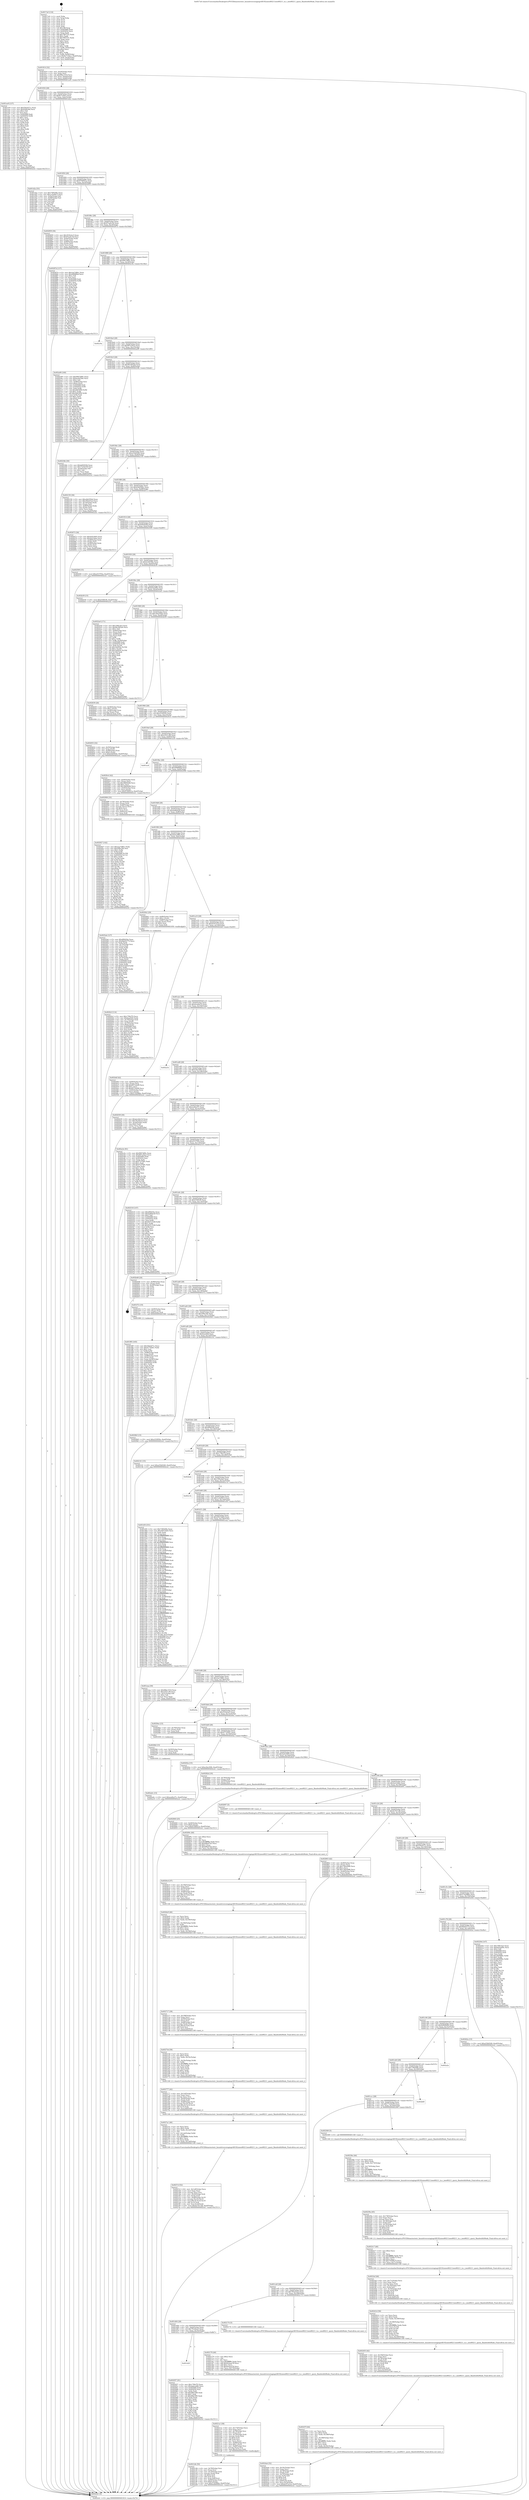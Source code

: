 digraph "0x4017a0" {
  label = "0x4017a0 (/mnt/c/Users/mathe/Desktop/tcc/POCII/binaries/extr_linuxdriversstagingrtl8192uieee80211ieee80211_tx.c_ieee80211_query_BandwidthMode_Final-ollvm.out::main(0))"
  labelloc = "t"
  node[shape=record]

  Entry [label="",width=0.3,height=0.3,shape=circle,fillcolor=black,style=filled]
  "0x401814" [label="{
     0x401814 [32]\l
     | [instrs]\l
     &nbsp;&nbsp;0x401814 \<+6\>: mov -0xa0(%rbp),%eax\l
     &nbsp;&nbsp;0x40181a \<+2\>: mov %eax,%ecx\l
     &nbsp;&nbsp;0x40181c \<+6\>: sub $0x89bc1010,%ecx\l
     &nbsp;&nbsp;0x401822 \<+6\>: mov %eax,-0xb4(%rbp)\l
     &nbsp;&nbsp;0x401828 \<+6\>: mov %ecx,-0xb8(%rbp)\l
     &nbsp;&nbsp;0x40182e \<+6\>: je 0000000000401ee9 \<main+0x749\>\l
  }"]
  "0x401ee9" [label="{
     0x401ee9 [137]\l
     | [instrs]\l
     &nbsp;&nbsp;0x401ee9 \<+5\>: mov $0x55b2d71c,%eax\l
     &nbsp;&nbsp;0x401eee \<+5\>: mov $0xf246cf40,%ecx\l
     &nbsp;&nbsp;0x401ef3 \<+2\>: mov $0x1,%dl\l
     &nbsp;&nbsp;0x401ef5 \<+2\>: xor %esi,%esi\l
     &nbsp;&nbsp;0x401ef7 \<+7\>: mov 0x405068,%edi\l
     &nbsp;&nbsp;0x401efe \<+8\>: mov 0x405054,%r8d\l
     &nbsp;&nbsp;0x401f06 \<+3\>: sub $0x1,%esi\l
     &nbsp;&nbsp;0x401f09 \<+3\>: mov %edi,%r9d\l
     &nbsp;&nbsp;0x401f0c \<+3\>: add %esi,%r9d\l
     &nbsp;&nbsp;0x401f0f \<+4\>: imul %r9d,%edi\l
     &nbsp;&nbsp;0x401f13 \<+3\>: and $0x1,%edi\l
     &nbsp;&nbsp;0x401f16 \<+3\>: cmp $0x0,%edi\l
     &nbsp;&nbsp;0x401f19 \<+4\>: sete %r10b\l
     &nbsp;&nbsp;0x401f1d \<+4\>: cmp $0xa,%r8d\l
     &nbsp;&nbsp;0x401f21 \<+4\>: setl %r11b\l
     &nbsp;&nbsp;0x401f25 \<+3\>: mov %r10b,%bl\l
     &nbsp;&nbsp;0x401f28 \<+3\>: xor $0xff,%bl\l
     &nbsp;&nbsp;0x401f2b \<+3\>: mov %r11b,%r14b\l
     &nbsp;&nbsp;0x401f2e \<+4\>: xor $0xff,%r14b\l
     &nbsp;&nbsp;0x401f32 \<+3\>: xor $0x1,%dl\l
     &nbsp;&nbsp;0x401f35 \<+3\>: mov %bl,%r15b\l
     &nbsp;&nbsp;0x401f38 \<+4\>: and $0xff,%r15b\l
     &nbsp;&nbsp;0x401f3c \<+3\>: and %dl,%r10b\l
     &nbsp;&nbsp;0x401f3f \<+3\>: mov %r14b,%r12b\l
     &nbsp;&nbsp;0x401f42 \<+4\>: and $0xff,%r12b\l
     &nbsp;&nbsp;0x401f46 \<+3\>: and %dl,%r11b\l
     &nbsp;&nbsp;0x401f49 \<+3\>: or %r10b,%r15b\l
     &nbsp;&nbsp;0x401f4c \<+3\>: or %r11b,%r12b\l
     &nbsp;&nbsp;0x401f4f \<+3\>: xor %r12b,%r15b\l
     &nbsp;&nbsp;0x401f52 \<+3\>: or %r14b,%bl\l
     &nbsp;&nbsp;0x401f55 \<+3\>: xor $0xff,%bl\l
     &nbsp;&nbsp;0x401f58 \<+3\>: or $0x1,%dl\l
     &nbsp;&nbsp;0x401f5b \<+2\>: and %dl,%bl\l
     &nbsp;&nbsp;0x401f5d \<+3\>: or %bl,%r15b\l
     &nbsp;&nbsp;0x401f60 \<+4\>: test $0x1,%r15b\l
     &nbsp;&nbsp;0x401f64 \<+3\>: cmovne %ecx,%eax\l
     &nbsp;&nbsp;0x401f67 \<+6\>: mov %eax,-0xa0(%rbp)\l
     &nbsp;&nbsp;0x401f6d \<+5\>: jmp 0000000000402cb1 \<main+0x1511\>\l
  }"]
  "0x401834" [label="{
     0x401834 [28]\l
     | [instrs]\l
     &nbsp;&nbsp;0x401834 \<+5\>: jmp 0000000000401839 \<main+0x99\>\l
     &nbsp;&nbsp;0x401839 \<+6\>: mov -0xb4(%rbp),%eax\l
     &nbsp;&nbsp;0x40183f \<+5\>: sub $0x8c7c04ce,%eax\l
     &nbsp;&nbsp;0x401844 \<+6\>: mov %eax,-0xbc(%rbp)\l
     &nbsp;&nbsp;0x40184a \<+6\>: je 0000000000401d2a \<main+0x58a\>\l
  }"]
  Exit [label="",width=0.3,height=0.3,shape=circle,fillcolor=black,style=filled,peripheries=2]
  "0x401d2a" [label="{
     0x401d2a [53]\l
     | [instrs]\l
     &nbsp;&nbsp;0x401d2a \<+5\>: mov $0x73f0208e,%eax\l
     &nbsp;&nbsp;0x401d2f \<+5\>: mov $0x1e3e0613,%ecx\l
     &nbsp;&nbsp;0x401d34 \<+6\>: mov -0x9a(%rbp),%dl\l
     &nbsp;&nbsp;0x401d3a \<+7\>: mov -0x99(%rbp),%sil\l
     &nbsp;&nbsp;0x401d41 \<+3\>: mov %dl,%dil\l
     &nbsp;&nbsp;0x401d44 \<+3\>: and %sil,%dil\l
     &nbsp;&nbsp;0x401d47 \<+3\>: xor %sil,%dl\l
     &nbsp;&nbsp;0x401d4a \<+3\>: or %dl,%dil\l
     &nbsp;&nbsp;0x401d4d \<+4\>: test $0x1,%dil\l
     &nbsp;&nbsp;0x401d51 \<+3\>: cmovne %ecx,%eax\l
     &nbsp;&nbsp;0x401d54 \<+6\>: mov %eax,-0xa0(%rbp)\l
     &nbsp;&nbsp;0x401d5a \<+5\>: jmp 0000000000402cb1 \<main+0x1511\>\l
  }"]
  "0x401850" [label="{
     0x401850 [28]\l
     | [instrs]\l
     &nbsp;&nbsp;0x401850 \<+5\>: jmp 0000000000401855 \<main+0xb5\>\l
     &nbsp;&nbsp;0x401855 \<+6\>: mov -0xb4(%rbp),%eax\l
     &nbsp;&nbsp;0x40185b \<+5\>: sub $0x9706921a,%eax\l
     &nbsp;&nbsp;0x401860 \<+6\>: mov %eax,-0xc0(%rbp)\l
     &nbsp;&nbsp;0x401866 \<+6\>: je 0000000000402859 \<main+0x10b9\>\l
  }"]
  "0x402cb1" [label="{
     0x402cb1 [5]\l
     | [instrs]\l
     &nbsp;&nbsp;0x402cb1 \<+5\>: jmp 0000000000401814 \<main+0x74\>\l
  }"]
  "0x4017a0" [label="{
     0x4017a0 [116]\l
     | [instrs]\l
     &nbsp;&nbsp;0x4017a0 \<+1\>: push %rbp\l
     &nbsp;&nbsp;0x4017a1 \<+3\>: mov %rsp,%rbp\l
     &nbsp;&nbsp;0x4017a4 \<+2\>: push %r15\l
     &nbsp;&nbsp;0x4017a6 \<+2\>: push %r14\l
     &nbsp;&nbsp;0x4017a8 \<+2\>: push %r13\l
     &nbsp;&nbsp;0x4017aa \<+2\>: push %r12\l
     &nbsp;&nbsp;0x4017ac \<+1\>: push %rbx\l
     &nbsp;&nbsp;0x4017ad \<+7\>: sub $0x198,%rsp\l
     &nbsp;&nbsp;0x4017b4 \<+7\>: mov 0x405068,%eax\l
     &nbsp;&nbsp;0x4017bb \<+7\>: mov 0x405054,%ecx\l
     &nbsp;&nbsp;0x4017c2 \<+2\>: mov %eax,%edx\l
     &nbsp;&nbsp;0x4017c4 \<+6\>: add $0x789723c,%edx\l
     &nbsp;&nbsp;0x4017ca \<+3\>: sub $0x1,%edx\l
     &nbsp;&nbsp;0x4017cd \<+6\>: sub $0x789723c,%edx\l
     &nbsp;&nbsp;0x4017d3 \<+3\>: imul %edx,%eax\l
     &nbsp;&nbsp;0x4017d6 \<+3\>: and $0x1,%eax\l
     &nbsp;&nbsp;0x4017d9 \<+3\>: cmp $0x0,%eax\l
     &nbsp;&nbsp;0x4017dc \<+4\>: sete %r8b\l
     &nbsp;&nbsp;0x4017e0 \<+4\>: and $0x1,%r8b\l
     &nbsp;&nbsp;0x4017e4 \<+7\>: mov %r8b,-0x9a(%rbp)\l
     &nbsp;&nbsp;0x4017eb \<+3\>: cmp $0xa,%ecx\l
     &nbsp;&nbsp;0x4017ee \<+4\>: setl %r8b\l
     &nbsp;&nbsp;0x4017f2 \<+4\>: and $0x1,%r8b\l
     &nbsp;&nbsp;0x4017f6 \<+7\>: mov %r8b,-0x99(%rbp)\l
     &nbsp;&nbsp;0x4017fd \<+10\>: movl $0x8c7c04ce,-0xa0(%rbp)\l
     &nbsp;&nbsp;0x401807 \<+6\>: mov %edi,-0xa4(%rbp)\l
     &nbsp;&nbsp;0x40180d \<+7\>: mov %rsi,-0xb0(%rbp)\l
  }"]
  "0x402a0c" [label="{
     0x402a0c [15]\l
     | [instrs]\l
     &nbsp;&nbsp;0x402a0c \<+10\>: movl $0xeed0a37c,-0xa0(%rbp)\l
     &nbsp;&nbsp;0x402a16 \<+5\>: jmp 0000000000402cb1 \<main+0x1511\>\l
  }"]
  "0x402859" [label="{
     0x402859 [36]\l
     | [instrs]\l
     &nbsp;&nbsp;0x402859 \<+5\>: mov $0x3534cbc5,%eax\l
     &nbsp;&nbsp;0x40285e \<+5\>: mov $0x97aa4c3d,%ecx\l
     &nbsp;&nbsp;0x402863 \<+4\>: mov -0x40(%rbp),%rdx\l
     &nbsp;&nbsp;0x402867 \<+2\>: mov (%rdx),%esi\l
     &nbsp;&nbsp;0x402869 \<+4\>: mov -0x80(%rbp),%rdx\l
     &nbsp;&nbsp;0x40286d \<+2\>: cmp (%rdx),%esi\l
     &nbsp;&nbsp;0x40286f \<+3\>: cmovl %ecx,%eax\l
     &nbsp;&nbsp;0x402872 \<+6\>: mov %eax,-0xa0(%rbp)\l
     &nbsp;&nbsp;0x402878 \<+5\>: jmp 0000000000402cb1 \<main+0x1511\>\l
  }"]
  "0x40186c" [label="{
     0x40186c [28]\l
     | [instrs]\l
     &nbsp;&nbsp;0x40186c \<+5\>: jmp 0000000000401871 \<main+0xd1\>\l
     &nbsp;&nbsp;0x401871 \<+6\>: mov -0xb4(%rbp),%eax\l
     &nbsp;&nbsp;0x401877 \<+5\>: sub $0x97aa4c3d,%eax\l
     &nbsp;&nbsp;0x40187c \<+6\>: mov %eax,-0xc4(%rbp)\l
     &nbsp;&nbsp;0x401882 \<+6\>: je 000000000040287d \<main+0x10dd\>\l
  }"]
  "0x4029fd" [label="{
     0x4029fd [15]\l
     | [instrs]\l
     &nbsp;&nbsp;0x4029fd \<+4\>: mov -0x50(%rbp),%rax\l
     &nbsp;&nbsp;0x402a01 \<+3\>: mov (%rax),%rax\l
     &nbsp;&nbsp;0x402a04 \<+3\>: mov %rax,%rdi\l
     &nbsp;&nbsp;0x402a07 \<+5\>: call 0000000000401030 \<free@plt\>\l
     | [calls]\l
     &nbsp;&nbsp;0x401030 \{1\} (unknown)\l
  }"]
  "0x40287d" [label="{
     0x40287d [137]\l
     | [instrs]\l
     &nbsp;&nbsp;0x40287d \<+5\>: mov $0x2aa7d8b1,%eax\l
     &nbsp;&nbsp;0x402882 \<+5\>: mov $0xd48889ef,%ecx\l
     &nbsp;&nbsp;0x402887 \<+2\>: mov $0x1,%dl\l
     &nbsp;&nbsp;0x402889 \<+2\>: xor %esi,%esi\l
     &nbsp;&nbsp;0x40288b \<+7\>: mov 0x405068,%edi\l
     &nbsp;&nbsp;0x402892 \<+8\>: mov 0x405054,%r8d\l
     &nbsp;&nbsp;0x40289a \<+3\>: sub $0x1,%esi\l
     &nbsp;&nbsp;0x40289d \<+3\>: mov %edi,%r9d\l
     &nbsp;&nbsp;0x4028a0 \<+3\>: add %esi,%r9d\l
     &nbsp;&nbsp;0x4028a3 \<+4\>: imul %r9d,%edi\l
     &nbsp;&nbsp;0x4028a7 \<+3\>: and $0x1,%edi\l
     &nbsp;&nbsp;0x4028aa \<+3\>: cmp $0x0,%edi\l
     &nbsp;&nbsp;0x4028ad \<+4\>: sete %r10b\l
     &nbsp;&nbsp;0x4028b1 \<+4\>: cmp $0xa,%r8d\l
     &nbsp;&nbsp;0x4028b5 \<+4\>: setl %r11b\l
     &nbsp;&nbsp;0x4028b9 \<+3\>: mov %r10b,%bl\l
     &nbsp;&nbsp;0x4028bc \<+3\>: xor $0xff,%bl\l
     &nbsp;&nbsp;0x4028bf \<+3\>: mov %r11b,%r14b\l
     &nbsp;&nbsp;0x4028c2 \<+4\>: xor $0xff,%r14b\l
     &nbsp;&nbsp;0x4028c6 \<+3\>: xor $0x1,%dl\l
     &nbsp;&nbsp;0x4028c9 \<+3\>: mov %bl,%r15b\l
     &nbsp;&nbsp;0x4028cc \<+4\>: and $0xff,%r15b\l
     &nbsp;&nbsp;0x4028d0 \<+3\>: and %dl,%r10b\l
     &nbsp;&nbsp;0x4028d3 \<+3\>: mov %r14b,%r12b\l
     &nbsp;&nbsp;0x4028d6 \<+4\>: and $0xff,%r12b\l
     &nbsp;&nbsp;0x4028da \<+3\>: and %dl,%r11b\l
     &nbsp;&nbsp;0x4028dd \<+3\>: or %r10b,%r15b\l
     &nbsp;&nbsp;0x4028e0 \<+3\>: or %r11b,%r12b\l
     &nbsp;&nbsp;0x4028e3 \<+3\>: xor %r12b,%r15b\l
     &nbsp;&nbsp;0x4028e6 \<+3\>: or %r14b,%bl\l
     &nbsp;&nbsp;0x4028e9 \<+3\>: xor $0xff,%bl\l
     &nbsp;&nbsp;0x4028ec \<+3\>: or $0x1,%dl\l
     &nbsp;&nbsp;0x4028ef \<+2\>: and %dl,%bl\l
     &nbsp;&nbsp;0x4028f1 \<+3\>: or %bl,%r15b\l
     &nbsp;&nbsp;0x4028f4 \<+4\>: test $0x1,%r15b\l
     &nbsp;&nbsp;0x4028f8 \<+3\>: cmovne %ecx,%eax\l
     &nbsp;&nbsp;0x4028fb \<+6\>: mov %eax,-0xa0(%rbp)\l
     &nbsp;&nbsp;0x402901 \<+5\>: jmp 0000000000402cb1 \<main+0x1511\>\l
  }"]
  "0x401888" [label="{
     0x401888 [28]\l
     | [instrs]\l
     &nbsp;&nbsp;0x401888 \<+5\>: jmp 000000000040188d \<main+0xed\>\l
     &nbsp;&nbsp;0x40188d \<+6\>: mov -0xb4(%rbp),%eax\l
     &nbsp;&nbsp;0x401893 \<+5\>: sub $0x9907d89c,%eax\l
     &nbsp;&nbsp;0x401898 \<+6\>: mov %eax,-0xc8(%rbp)\l
     &nbsp;&nbsp;0x40189e \<+6\>: je 0000000000402c9a \<main+0x14fa\>\l
  }"]
  "0x402927" [label="{
     0x402927 [142]\l
     | [instrs]\l
     &nbsp;&nbsp;0x402927 \<+5\>: mov $0x2aa7d8b1,%edx\l
     &nbsp;&nbsp;0x40292c \<+5\>: mov $0x208e16b,%esi\l
     &nbsp;&nbsp;0x402931 \<+3\>: mov $0x1,%r8b\l
     &nbsp;&nbsp;0x402934 \<+3\>: xor %r9d,%r9d\l
     &nbsp;&nbsp;0x402937 \<+8\>: mov 0x405068,%r10d\l
     &nbsp;&nbsp;0x40293f \<+8\>: mov 0x405054,%r11d\l
     &nbsp;&nbsp;0x402947 \<+4\>: sub $0x1,%r9d\l
     &nbsp;&nbsp;0x40294b \<+3\>: mov %r10d,%ebx\l
     &nbsp;&nbsp;0x40294e \<+3\>: add %r9d,%ebx\l
     &nbsp;&nbsp;0x402951 \<+4\>: imul %ebx,%r10d\l
     &nbsp;&nbsp;0x402955 \<+4\>: and $0x1,%r10d\l
     &nbsp;&nbsp;0x402959 \<+4\>: cmp $0x0,%r10d\l
     &nbsp;&nbsp;0x40295d \<+4\>: sete %r14b\l
     &nbsp;&nbsp;0x402961 \<+4\>: cmp $0xa,%r11d\l
     &nbsp;&nbsp;0x402965 \<+4\>: setl %r15b\l
     &nbsp;&nbsp;0x402969 \<+3\>: mov %r14b,%r12b\l
     &nbsp;&nbsp;0x40296c \<+4\>: xor $0xff,%r12b\l
     &nbsp;&nbsp;0x402970 \<+3\>: mov %r15b,%r13b\l
     &nbsp;&nbsp;0x402973 \<+4\>: xor $0xff,%r13b\l
     &nbsp;&nbsp;0x402977 \<+4\>: xor $0x0,%r8b\l
     &nbsp;&nbsp;0x40297b \<+3\>: mov %r12b,%al\l
     &nbsp;&nbsp;0x40297e \<+2\>: and $0x0,%al\l
     &nbsp;&nbsp;0x402980 \<+3\>: and %r8b,%r14b\l
     &nbsp;&nbsp;0x402983 \<+3\>: mov %r13b,%cl\l
     &nbsp;&nbsp;0x402986 \<+3\>: and $0x0,%cl\l
     &nbsp;&nbsp;0x402989 \<+3\>: and %r8b,%r15b\l
     &nbsp;&nbsp;0x40298c \<+3\>: or %r14b,%al\l
     &nbsp;&nbsp;0x40298f \<+3\>: or %r15b,%cl\l
     &nbsp;&nbsp;0x402992 \<+2\>: xor %cl,%al\l
     &nbsp;&nbsp;0x402994 \<+3\>: or %r13b,%r12b\l
     &nbsp;&nbsp;0x402997 \<+4\>: xor $0xff,%r12b\l
     &nbsp;&nbsp;0x40299b \<+4\>: or $0x0,%r8b\l
     &nbsp;&nbsp;0x40299f \<+3\>: and %r8b,%r12b\l
     &nbsp;&nbsp;0x4029a2 \<+3\>: or %r12b,%al\l
     &nbsp;&nbsp;0x4029a5 \<+2\>: test $0x1,%al\l
     &nbsp;&nbsp;0x4029a7 \<+3\>: cmovne %esi,%edx\l
     &nbsp;&nbsp;0x4029aa \<+6\>: mov %edx,-0xa0(%rbp)\l
     &nbsp;&nbsp;0x4029b0 \<+5\>: jmp 0000000000402cb1 \<main+0x1511\>\l
  }"]
  "0x402c9a" [label="{
     0x402c9a\l
  }", style=dashed]
  "0x4018a4" [label="{
     0x4018a4 [28]\l
     | [instrs]\l
     &nbsp;&nbsp;0x4018a4 \<+5\>: jmp 00000000004018a9 \<main+0x109\>\l
     &nbsp;&nbsp;0x4018a9 \<+6\>: mov -0xb4(%rbp),%eax\l
     &nbsp;&nbsp;0x4018af \<+5\>: sub $0x997a34a2,%eax\l
     &nbsp;&nbsp;0x4018b4 \<+6\>: mov %eax,-0xcc(%rbp)\l
     &nbsp;&nbsp;0x4018ba \<+6\>: je 0000000000402a99 \<main+0x12f9\>\l
  }"]
  "0x402840" [label="{
     0x402840 [25]\l
     | [instrs]\l
     &nbsp;&nbsp;0x402840 \<+4\>: mov -0x40(%rbp),%rax\l
     &nbsp;&nbsp;0x402844 \<+6\>: movl $0x0,(%rax)\l
     &nbsp;&nbsp;0x40284a \<+10\>: movl $0x9706921a,-0xa0(%rbp)\l
     &nbsp;&nbsp;0x402854 \<+5\>: jmp 0000000000402cb1 \<main+0x1511\>\l
  }"]
  "0x402a99" [label="{
     0x402a99 [160]\l
     | [instrs]\l
     &nbsp;&nbsp;0x402a99 \<+5\>: mov $0x9907d89c,%eax\l
     &nbsp;&nbsp;0x402a9e \<+5\>: mov $0xbc64536e,%ecx\l
     &nbsp;&nbsp;0x402aa3 \<+2\>: mov $0x1,%dl\l
     &nbsp;&nbsp;0x402aa5 \<+7\>: mov -0x98(%rbp),%rsi\l
     &nbsp;&nbsp;0x402aac \<+6\>: movl $0x0,(%rsi)\l
     &nbsp;&nbsp;0x402ab2 \<+7\>: mov 0x405068,%edi\l
     &nbsp;&nbsp;0x402ab9 \<+8\>: mov 0x405054,%r8d\l
     &nbsp;&nbsp;0x402ac1 \<+3\>: mov %edi,%r9d\l
     &nbsp;&nbsp;0x402ac4 \<+7\>: sub $0x2b81ff30,%r9d\l
     &nbsp;&nbsp;0x402acb \<+4\>: sub $0x1,%r9d\l
     &nbsp;&nbsp;0x402acf \<+7\>: add $0x2b81ff30,%r9d\l
     &nbsp;&nbsp;0x402ad6 \<+4\>: imul %r9d,%edi\l
     &nbsp;&nbsp;0x402ada \<+3\>: and $0x1,%edi\l
     &nbsp;&nbsp;0x402add \<+3\>: cmp $0x0,%edi\l
     &nbsp;&nbsp;0x402ae0 \<+4\>: sete %r10b\l
     &nbsp;&nbsp;0x402ae4 \<+4\>: cmp $0xa,%r8d\l
     &nbsp;&nbsp;0x402ae8 \<+4\>: setl %r11b\l
     &nbsp;&nbsp;0x402aec \<+3\>: mov %r10b,%bl\l
     &nbsp;&nbsp;0x402aef \<+3\>: xor $0xff,%bl\l
     &nbsp;&nbsp;0x402af2 \<+3\>: mov %r11b,%r14b\l
     &nbsp;&nbsp;0x402af5 \<+4\>: xor $0xff,%r14b\l
     &nbsp;&nbsp;0x402af9 \<+3\>: xor $0x0,%dl\l
     &nbsp;&nbsp;0x402afc \<+3\>: mov %bl,%r15b\l
     &nbsp;&nbsp;0x402aff \<+4\>: and $0x0,%r15b\l
     &nbsp;&nbsp;0x402b03 \<+3\>: and %dl,%r10b\l
     &nbsp;&nbsp;0x402b06 \<+3\>: mov %r14b,%r12b\l
     &nbsp;&nbsp;0x402b09 \<+4\>: and $0x0,%r12b\l
     &nbsp;&nbsp;0x402b0d \<+3\>: and %dl,%r11b\l
     &nbsp;&nbsp;0x402b10 \<+3\>: or %r10b,%r15b\l
     &nbsp;&nbsp;0x402b13 \<+3\>: or %r11b,%r12b\l
     &nbsp;&nbsp;0x402b16 \<+3\>: xor %r12b,%r15b\l
     &nbsp;&nbsp;0x402b19 \<+3\>: or %r14b,%bl\l
     &nbsp;&nbsp;0x402b1c \<+3\>: xor $0xff,%bl\l
     &nbsp;&nbsp;0x402b1f \<+3\>: or $0x0,%dl\l
     &nbsp;&nbsp;0x402b22 \<+2\>: and %dl,%bl\l
     &nbsp;&nbsp;0x402b24 \<+3\>: or %bl,%r15b\l
     &nbsp;&nbsp;0x402b27 \<+4\>: test $0x1,%r15b\l
     &nbsp;&nbsp;0x402b2b \<+3\>: cmovne %ecx,%eax\l
     &nbsp;&nbsp;0x402b2e \<+6\>: mov %eax,-0xa0(%rbp)\l
     &nbsp;&nbsp;0x402b34 \<+5\>: jmp 0000000000402cb1 \<main+0x1511\>\l
  }"]
  "0x4018c0" [label="{
     0x4018c0 [28]\l
     | [instrs]\l
     &nbsp;&nbsp;0x4018c0 \<+5\>: jmp 00000000004018c5 \<main+0x125\>\l
     &nbsp;&nbsp;0x4018c5 \<+6\>: mov -0xb4(%rbp),%eax\l
     &nbsp;&nbsp;0x4018cb \<+5\>: sub $0x9b1843a0,%eax\l
     &nbsp;&nbsp;0x4018d0 \<+6\>: mov %eax,-0xd0(%rbp)\l
     &nbsp;&nbsp;0x4018d6 \<+6\>: je 000000000040234b \<main+0xbab\>\l
  }"]
  "0x4027cf" [label="{
     0x4027cf [52]\l
     | [instrs]\l
     &nbsp;&nbsp;0x4027cf \<+6\>: mov -0x1a8(%rbp),%ecx\l
     &nbsp;&nbsp;0x4027d5 \<+3\>: imul %eax,%ecx\l
     &nbsp;&nbsp;0x4027d8 \<+3\>: movslq %ecx,%rsi\l
     &nbsp;&nbsp;0x4027db \<+4\>: mov -0x50(%rbp),%rdi\l
     &nbsp;&nbsp;0x4027df \<+3\>: mov (%rdi),%rdi\l
     &nbsp;&nbsp;0x4027e2 \<+4\>: mov -0x48(%rbp),%r10\l
     &nbsp;&nbsp;0x4027e6 \<+3\>: movslq (%r10),%r10\l
     &nbsp;&nbsp;0x4027e9 \<+4\>: imul $0x18,%r10,%r10\l
     &nbsp;&nbsp;0x4027ed \<+3\>: add %r10,%rdi\l
     &nbsp;&nbsp;0x4027f0 \<+4\>: mov %rsi,0x10(%rdi)\l
     &nbsp;&nbsp;0x4027f4 \<+10\>: movl $0x4e7011db,-0xa0(%rbp)\l
     &nbsp;&nbsp;0x4027fe \<+5\>: jmp 0000000000402cb1 \<main+0x1511\>\l
  }"]
  "0x40234b" [label="{
     0x40234b [30]\l
     | [instrs]\l
     &nbsp;&nbsp;0x40234b \<+5\>: mov $0xb4f2929d,%eax\l
     &nbsp;&nbsp;0x402350 \<+5\>: mov $0x77e5dc09,%ecx\l
     &nbsp;&nbsp;0x402355 \<+3\>: mov -0x29(%rbp),%dl\l
     &nbsp;&nbsp;0x402358 \<+3\>: test $0x1,%dl\l
     &nbsp;&nbsp;0x40235b \<+3\>: cmovne %ecx,%eax\l
     &nbsp;&nbsp;0x40235e \<+6\>: mov %eax,-0xa0(%rbp)\l
     &nbsp;&nbsp;0x402364 \<+5\>: jmp 0000000000402cb1 \<main+0x1511\>\l
  }"]
  "0x4018dc" [label="{
     0x4018dc [28]\l
     | [instrs]\l
     &nbsp;&nbsp;0x4018dc \<+5\>: jmp 00000000004018e1 \<main+0x141\>\l
     &nbsp;&nbsp;0x4018e1 \<+6\>: mov -0xb4(%rbp),%eax\l
     &nbsp;&nbsp;0x4018e7 \<+5\>: sub $0xa53b0240,%eax\l
     &nbsp;&nbsp;0x4018ec \<+6\>: mov %eax,-0xd4(%rbp)\l
     &nbsp;&nbsp;0x4018f2 \<+6\>: je 0000000000402150 \<main+0x9b0\>\l
  }"]
  "0x4027a1" [label="{
     0x4027a1 [46]\l
     | [instrs]\l
     &nbsp;&nbsp;0x4027a1 \<+2\>: xor %ecx,%ecx\l
     &nbsp;&nbsp;0x4027a3 \<+5\>: mov $0x2,%edx\l
     &nbsp;&nbsp;0x4027a8 \<+6\>: mov %edx,-0x1a4(%rbp)\l
     &nbsp;&nbsp;0x4027ae \<+1\>: cltd\l
     &nbsp;&nbsp;0x4027af \<+7\>: mov -0x1a4(%rbp),%r8d\l
     &nbsp;&nbsp;0x4027b6 \<+3\>: idiv %r8d\l
     &nbsp;&nbsp;0x4027b9 \<+6\>: imul $0xfffffffe,%edx,%edx\l
     &nbsp;&nbsp;0x4027bf \<+3\>: sub $0x1,%ecx\l
     &nbsp;&nbsp;0x4027c2 \<+2\>: sub %ecx,%edx\l
     &nbsp;&nbsp;0x4027c4 \<+6\>: mov %edx,-0x1a8(%rbp)\l
     &nbsp;&nbsp;0x4027ca \<+5\>: call 0000000000401160 \<next_i\>\l
     | [calls]\l
     &nbsp;&nbsp;0x401160 \{1\} (/mnt/c/Users/mathe/Desktop/tcc/POCII/binaries/extr_linuxdriversstagingrtl8192uieee80211ieee80211_tx.c_ieee80211_query_BandwidthMode_Final-ollvm.out::next_i)\l
  }"]
  "0x402150" [label="{
     0x402150 [36]\l
     | [instrs]\l
     &nbsp;&nbsp;0x402150 \<+5\>: mov $0xc4b255b4,%eax\l
     &nbsp;&nbsp;0x402155 \<+5\>: mov $0x783a53a3,%ecx\l
     &nbsp;&nbsp;0x40215a \<+4\>: mov -0x70(%rbp),%rdx\l
     &nbsp;&nbsp;0x40215e \<+2\>: mov (%rdx),%esi\l
     &nbsp;&nbsp;0x402160 \<+4\>: mov -0x80(%rbp),%rdx\l
     &nbsp;&nbsp;0x402164 \<+2\>: cmp (%rdx),%esi\l
     &nbsp;&nbsp;0x402166 \<+3\>: cmovl %ecx,%eax\l
     &nbsp;&nbsp;0x402169 \<+6\>: mov %eax,-0xa0(%rbp)\l
     &nbsp;&nbsp;0x40216f \<+5\>: jmp 0000000000402cb1 \<main+0x1511\>\l
  }"]
  "0x4018f8" [label="{
     0x4018f8 [28]\l
     | [instrs]\l
     &nbsp;&nbsp;0x4018f8 \<+5\>: jmp 00000000004018fd \<main+0x15d\>\l
     &nbsp;&nbsp;0x4018fd \<+6\>: mov -0xb4(%rbp),%eax\l
     &nbsp;&nbsp;0x401903 \<+5\>: sub $0xb3b05b4c,%eax\l
     &nbsp;&nbsp;0x401908 \<+6\>: mov %eax,-0xd8(%rbp)\l
     &nbsp;&nbsp;0x40190e \<+6\>: je 0000000000402673 \<main+0xed3\>\l
  }"]
  "0x402777" [label="{
     0x402777 [42]\l
     | [instrs]\l
     &nbsp;&nbsp;0x402777 \<+6\>: mov -0x1a0(%rbp),%ecx\l
     &nbsp;&nbsp;0x40277d \<+3\>: imul %eax,%ecx\l
     &nbsp;&nbsp;0x402780 \<+3\>: movslq %ecx,%rsi\l
     &nbsp;&nbsp;0x402783 \<+4\>: mov -0x50(%rbp),%rdi\l
     &nbsp;&nbsp;0x402787 \<+3\>: mov (%rdi),%rdi\l
     &nbsp;&nbsp;0x40278a \<+4\>: mov -0x48(%rbp),%r10\l
     &nbsp;&nbsp;0x40278e \<+3\>: movslq (%r10),%r10\l
     &nbsp;&nbsp;0x402791 \<+4\>: imul $0x18,%r10,%r10\l
     &nbsp;&nbsp;0x402795 \<+3\>: add %r10,%rdi\l
     &nbsp;&nbsp;0x402798 \<+4\>: mov %rsi,0x8(%rdi)\l
     &nbsp;&nbsp;0x40279c \<+5\>: call 0000000000401160 \<next_i\>\l
     | [calls]\l
     &nbsp;&nbsp;0x401160 \{1\} (/mnt/c/Users/mathe/Desktop/tcc/POCII/binaries/extr_linuxdriversstagingrtl8192uieee80211ieee80211_tx.c_ieee80211_query_BandwidthMode_Final-ollvm.out::next_i)\l
  }"]
  "0x402673" [label="{
     0x402673 [36]\l
     | [instrs]\l
     &nbsp;&nbsp;0x402673 \<+5\>: mov $0x4a01f493,%eax\l
     &nbsp;&nbsp;0x402678 \<+5\>: mov $0x4a21bfee,%ecx\l
     &nbsp;&nbsp;0x40267d \<+4\>: mov -0x48(%rbp),%rdx\l
     &nbsp;&nbsp;0x402681 \<+2\>: mov (%rdx),%esi\l
     &nbsp;&nbsp;0x402683 \<+4\>: mov -0x58(%rbp),%rdx\l
     &nbsp;&nbsp;0x402687 \<+2\>: cmp (%rdx),%esi\l
     &nbsp;&nbsp;0x402689 \<+3\>: cmovl %ecx,%eax\l
     &nbsp;&nbsp;0x40268c \<+6\>: mov %eax,-0xa0(%rbp)\l
     &nbsp;&nbsp;0x402692 \<+5\>: jmp 0000000000402cb1 \<main+0x1511\>\l
  }"]
  "0x401914" [label="{
     0x401914 [28]\l
     | [instrs]\l
     &nbsp;&nbsp;0x401914 \<+5\>: jmp 0000000000401919 \<main+0x179\>\l
     &nbsp;&nbsp;0x401919 \<+6\>: mov -0xb4(%rbp),%eax\l
     &nbsp;&nbsp;0x40191f \<+5\>: sub $0xb4f2929d,%eax\l
     &nbsp;&nbsp;0x401924 \<+6\>: mov %eax,-0xdc(%rbp)\l
     &nbsp;&nbsp;0x40192a \<+6\>: je 0000000000402509 \<main+0xd69\>\l
  }"]
  "0x40273d" [label="{
     0x40273d [58]\l
     | [instrs]\l
     &nbsp;&nbsp;0x40273d \<+2\>: xor %ecx,%ecx\l
     &nbsp;&nbsp;0x40273f \<+5\>: mov $0x2,%edx\l
     &nbsp;&nbsp;0x402744 \<+6\>: mov %edx,-0x19c(%rbp)\l
     &nbsp;&nbsp;0x40274a \<+1\>: cltd\l
     &nbsp;&nbsp;0x40274b \<+7\>: mov -0x19c(%rbp),%r8d\l
     &nbsp;&nbsp;0x402752 \<+3\>: idiv %r8d\l
     &nbsp;&nbsp;0x402755 \<+6\>: imul $0xfffffffe,%edx,%edx\l
     &nbsp;&nbsp;0x40275b \<+3\>: mov %ecx,%r9d\l
     &nbsp;&nbsp;0x40275e \<+3\>: sub %edx,%r9d\l
     &nbsp;&nbsp;0x402761 \<+2\>: mov %ecx,%edx\l
     &nbsp;&nbsp;0x402763 \<+3\>: sub $0x1,%edx\l
     &nbsp;&nbsp;0x402766 \<+3\>: add %edx,%r9d\l
     &nbsp;&nbsp;0x402769 \<+3\>: sub %r9d,%ecx\l
     &nbsp;&nbsp;0x40276c \<+6\>: mov %ecx,-0x1a0(%rbp)\l
     &nbsp;&nbsp;0x402772 \<+5\>: call 0000000000401160 \<next_i\>\l
     | [calls]\l
     &nbsp;&nbsp;0x401160 \{1\} (/mnt/c/Users/mathe/Desktop/tcc/POCII/binaries/extr_linuxdriversstagingrtl8192uieee80211ieee80211_tx.c_ieee80211_query_BandwidthMode_Final-ollvm.out::next_i)\l
  }"]
  "0x402509" [label="{
     0x402509 [15]\l
     | [instrs]\l
     &nbsp;&nbsp;0x402509 \<+10\>: movl $0xef15793a,-0xa0(%rbp)\l
     &nbsp;&nbsp;0x402513 \<+5\>: jmp 0000000000402cb1 \<main+0x1511\>\l
  }"]
  "0x401930" [label="{
     0x401930 [28]\l
     | [instrs]\l
     &nbsp;&nbsp;0x401930 \<+5\>: jmp 0000000000401935 \<main+0x195\>\l
     &nbsp;&nbsp;0x401935 \<+6\>: mov -0xb4(%rbp),%eax\l
     &nbsp;&nbsp;0x40193b \<+5\>: sub $0xbc64536e,%eax\l
     &nbsp;&nbsp;0x401940 \<+6\>: mov %eax,-0xe0(%rbp)\l
     &nbsp;&nbsp;0x401946 \<+6\>: je 0000000000402b39 \<main+0x1399\>\l
  }"]
  "0x402717" [label="{
     0x402717 [38]\l
     | [instrs]\l
     &nbsp;&nbsp;0x402717 \<+6\>: mov -0x198(%rbp),%ecx\l
     &nbsp;&nbsp;0x40271d \<+3\>: imul %eax,%ecx\l
     &nbsp;&nbsp;0x402720 \<+4\>: mov -0x50(%rbp),%rsi\l
     &nbsp;&nbsp;0x402724 \<+3\>: mov (%rsi),%rsi\l
     &nbsp;&nbsp;0x402727 \<+4\>: mov -0x48(%rbp),%rdi\l
     &nbsp;&nbsp;0x40272b \<+3\>: movslq (%rdi),%rdi\l
     &nbsp;&nbsp;0x40272e \<+4\>: imul $0x18,%rdi,%rdi\l
     &nbsp;&nbsp;0x402732 \<+3\>: add %rdi,%rsi\l
     &nbsp;&nbsp;0x402735 \<+3\>: mov %ecx,0x4(%rsi)\l
     &nbsp;&nbsp;0x402738 \<+5\>: call 0000000000401160 \<next_i\>\l
     | [calls]\l
     &nbsp;&nbsp;0x401160 \{1\} (/mnt/c/Users/mathe/Desktop/tcc/POCII/binaries/extr_linuxdriversstagingrtl8192uieee80211ieee80211_tx.c_ieee80211_query_BandwidthMode_Final-ollvm.out::next_i)\l
  }"]
  "0x402b39" [label="{
     0x402b39 [15]\l
     | [instrs]\l
     &nbsp;&nbsp;0x402b39 \<+10\>: movl $0xf190f1f0,-0xa0(%rbp)\l
     &nbsp;&nbsp;0x402b43 \<+5\>: jmp 0000000000402cb1 \<main+0x1511\>\l
  }"]
  "0x40194c" [label="{
     0x40194c [28]\l
     | [instrs]\l
     &nbsp;&nbsp;0x40194c \<+5\>: jmp 0000000000401951 \<main+0x1b1\>\l
     &nbsp;&nbsp;0x401951 \<+6\>: mov -0xb4(%rbp),%eax\l
     &nbsp;&nbsp;0x401957 \<+5\>: sub $0xbd3aa69c,%eax\l
     &nbsp;&nbsp;0x40195c \<+6\>: mov %eax,-0xe4(%rbp)\l
     &nbsp;&nbsp;0x401962 \<+6\>: je 00000000004022a0 \<main+0xb00\>\l
  }"]
  "0x4026e9" [label="{
     0x4026e9 [46]\l
     | [instrs]\l
     &nbsp;&nbsp;0x4026e9 \<+2\>: xor %ecx,%ecx\l
     &nbsp;&nbsp;0x4026eb \<+5\>: mov $0x2,%edx\l
     &nbsp;&nbsp;0x4026f0 \<+6\>: mov %edx,-0x194(%rbp)\l
     &nbsp;&nbsp;0x4026f6 \<+1\>: cltd\l
     &nbsp;&nbsp;0x4026f7 \<+7\>: mov -0x194(%rbp),%r8d\l
     &nbsp;&nbsp;0x4026fe \<+3\>: idiv %r8d\l
     &nbsp;&nbsp;0x402701 \<+6\>: imul $0xfffffffe,%edx,%edx\l
     &nbsp;&nbsp;0x402707 \<+3\>: sub $0x1,%ecx\l
     &nbsp;&nbsp;0x40270a \<+2\>: sub %ecx,%edx\l
     &nbsp;&nbsp;0x40270c \<+6\>: mov %edx,-0x198(%rbp)\l
     &nbsp;&nbsp;0x402712 \<+5\>: call 0000000000401160 \<next_i\>\l
     | [calls]\l
     &nbsp;&nbsp;0x401160 \{1\} (/mnt/c/Users/mathe/Desktop/tcc/POCII/binaries/extr_linuxdriversstagingrtl8192uieee80211ieee80211_tx.c_ieee80211_query_BandwidthMode_Final-ollvm.out::next_i)\l
  }"]
  "0x4022a0" [label="{
     0x4022a0 [171]\l
     | [instrs]\l
     &nbsp;&nbsp;0x4022a0 \<+5\>: mov $0x19f4cda3,%eax\l
     &nbsp;&nbsp;0x4022a5 \<+5\>: mov $0x9b1843a0,%ecx\l
     &nbsp;&nbsp;0x4022aa \<+2\>: mov $0x1,%dl\l
     &nbsp;&nbsp;0x4022ac \<+4\>: mov -0x60(%rbp),%rsi\l
     &nbsp;&nbsp;0x4022b0 \<+2\>: mov (%rsi),%edi\l
     &nbsp;&nbsp;0x4022b2 \<+4\>: mov -0x68(%rbp),%rsi\l
     &nbsp;&nbsp;0x4022b6 \<+2\>: cmp (%rsi),%edi\l
     &nbsp;&nbsp;0x4022b8 \<+4\>: setl %r8b\l
     &nbsp;&nbsp;0x4022bc \<+4\>: and $0x1,%r8b\l
     &nbsp;&nbsp;0x4022c0 \<+4\>: mov %r8b,-0x29(%rbp)\l
     &nbsp;&nbsp;0x4022c4 \<+7\>: mov 0x405068,%edi\l
     &nbsp;&nbsp;0x4022cb \<+8\>: mov 0x405054,%r9d\l
     &nbsp;&nbsp;0x4022d3 \<+3\>: mov %edi,%r10d\l
     &nbsp;&nbsp;0x4022d6 \<+7\>: sub $0x1bd5f3e,%r10d\l
     &nbsp;&nbsp;0x4022dd \<+4\>: sub $0x1,%r10d\l
     &nbsp;&nbsp;0x4022e1 \<+7\>: add $0x1bd5f3e,%r10d\l
     &nbsp;&nbsp;0x4022e8 \<+4\>: imul %r10d,%edi\l
     &nbsp;&nbsp;0x4022ec \<+3\>: and $0x1,%edi\l
     &nbsp;&nbsp;0x4022ef \<+3\>: cmp $0x0,%edi\l
     &nbsp;&nbsp;0x4022f2 \<+4\>: sete %r8b\l
     &nbsp;&nbsp;0x4022f6 \<+4\>: cmp $0xa,%r9d\l
     &nbsp;&nbsp;0x4022fa \<+4\>: setl %r11b\l
     &nbsp;&nbsp;0x4022fe \<+3\>: mov %r8b,%bl\l
     &nbsp;&nbsp;0x402301 \<+3\>: xor $0xff,%bl\l
     &nbsp;&nbsp;0x402304 \<+3\>: mov %r11b,%r14b\l
     &nbsp;&nbsp;0x402307 \<+4\>: xor $0xff,%r14b\l
     &nbsp;&nbsp;0x40230b \<+3\>: xor $0x0,%dl\l
     &nbsp;&nbsp;0x40230e \<+3\>: mov %bl,%r15b\l
     &nbsp;&nbsp;0x402311 \<+4\>: and $0x0,%r15b\l
     &nbsp;&nbsp;0x402315 \<+3\>: and %dl,%r8b\l
     &nbsp;&nbsp;0x402318 \<+3\>: mov %r14b,%r12b\l
     &nbsp;&nbsp;0x40231b \<+4\>: and $0x0,%r12b\l
     &nbsp;&nbsp;0x40231f \<+3\>: and %dl,%r11b\l
     &nbsp;&nbsp;0x402322 \<+3\>: or %r8b,%r15b\l
     &nbsp;&nbsp;0x402325 \<+3\>: or %r11b,%r12b\l
     &nbsp;&nbsp;0x402328 \<+3\>: xor %r12b,%r15b\l
     &nbsp;&nbsp;0x40232b \<+3\>: or %r14b,%bl\l
     &nbsp;&nbsp;0x40232e \<+3\>: xor $0xff,%bl\l
     &nbsp;&nbsp;0x402331 \<+3\>: or $0x0,%dl\l
     &nbsp;&nbsp;0x402334 \<+2\>: and %dl,%bl\l
     &nbsp;&nbsp;0x402336 \<+3\>: or %bl,%r15b\l
     &nbsp;&nbsp;0x402339 \<+4\>: test $0x1,%r15b\l
     &nbsp;&nbsp;0x40233d \<+3\>: cmovne %ecx,%eax\l
     &nbsp;&nbsp;0x402340 \<+6\>: mov %eax,-0xa0(%rbp)\l
     &nbsp;&nbsp;0x402346 \<+5\>: jmp 0000000000402cb1 \<main+0x1511\>\l
  }"]
  "0x401968" [label="{
     0x401968 [28]\l
     | [instrs]\l
     &nbsp;&nbsp;0x401968 \<+5\>: jmp 000000000040196d \<main+0x1cd\>\l
     &nbsp;&nbsp;0x40196d \<+6\>: mov -0xb4(%rbp),%eax\l
     &nbsp;&nbsp;0x401973 \<+5\>: sub $0xc4b255b4,%eax\l
     &nbsp;&nbsp;0x401978 \<+6\>: mov %eax,-0xe8(%rbp)\l
     &nbsp;&nbsp;0x40197e \<+6\>: je 0000000000402639 \<main+0xe99\>\l
  }"]
  "0x4026c4" [label="{
     0x4026c4 [37]\l
     | [instrs]\l
     &nbsp;&nbsp;0x4026c4 \<+6\>: mov -0x190(%rbp),%ecx\l
     &nbsp;&nbsp;0x4026ca \<+3\>: imul %eax,%ecx\l
     &nbsp;&nbsp;0x4026cd \<+4\>: mov -0x50(%rbp),%rsi\l
     &nbsp;&nbsp;0x4026d1 \<+3\>: mov (%rsi),%rsi\l
     &nbsp;&nbsp;0x4026d4 \<+4\>: mov -0x48(%rbp),%rdi\l
     &nbsp;&nbsp;0x4026d8 \<+3\>: movslq (%rdi),%rdi\l
     &nbsp;&nbsp;0x4026db \<+4\>: imul $0x18,%rdi,%rdi\l
     &nbsp;&nbsp;0x4026df \<+3\>: add %rdi,%rsi\l
     &nbsp;&nbsp;0x4026e2 \<+2\>: mov %ecx,(%rsi)\l
     &nbsp;&nbsp;0x4026e4 \<+5\>: call 0000000000401160 \<next_i\>\l
     | [calls]\l
     &nbsp;&nbsp;0x401160 \{1\} (/mnt/c/Users/mathe/Desktop/tcc/POCII/binaries/extr_linuxdriversstagingrtl8192uieee80211ieee80211_tx.c_ieee80211_query_BandwidthMode_Final-ollvm.out::next_i)\l
  }"]
  "0x402639" [label="{
     0x402639 [26]\l
     | [instrs]\l
     &nbsp;&nbsp;0x402639 \<+4\>: mov -0x58(%rbp),%rax\l
     &nbsp;&nbsp;0x40263d \<+6\>: movl $0x1,(%rax)\l
     &nbsp;&nbsp;0x402643 \<+4\>: mov -0x58(%rbp),%rax\l
     &nbsp;&nbsp;0x402647 \<+3\>: movslq (%rax),%rax\l
     &nbsp;&nbsp;0x40264a \<+4\>: imul $0x18,%rax,%rdi\l
     &nbsp;&nbsp;0x40264e \<+5\>: call 0000000000401050 \<malloc@plt\>\l
     | [calls]\l
     &nbsp;&nbsp;0x401050 \{1\} (unknown)\l
  }"]
  "0x401984" [label="{
     0x401984 [28]\l
     | [instrs]\l
     &nbsp;&nbsp;0x401984 \<+5\>: jmp 0000000000401989 \<main+0x1e9\>\l
     &nbsp;&nbsp;0x401989 \<+6\>: mov -0xb4(%rbp),%eax\l
     &nbsp;&nbsp;0x40198f \<+5\>: sub $0xcf10950e,%eax\l
     &nbsp;&nbsp;0x401994 \<+6\>: mov %eax,-0xec(%rbp)\l
     &nbsp;&nbsp;0x40199a \<+6\>: je 00000000004029c4 \<main+0x1224\>\l
  }"]
  "0x40269c" [label="{
     0x40269c [40]\l
     | [instrs]\l
     &nbsp;&nbsp;0x40269c \<+5\>: mov $0x2,%ecx\l
     &nbsp;&nbsp;0x4026a1 \<+1\>: cltd\l
     &nbsp;&nbsp;0x4026a2 \<+2\>: idiv %ecx\l
     &nbsp;&nbsp;0x4026a4 \<+6\>: imul $0xfffffffe,%edx,%ecx\l
     &nbsp;&nbsp;0x4026aa \<+6\>: add $0xbf8a07b3,%ecx\l
     &nbsp;&nbsp;0x4026b0 \<+3\>: add $0x1,%ecx\l
     &nbsp;&nbsp;0x4026b3 \<+6\>: sub $0xbf8a07b3,%ecx\l
     &nbsp;&nbsp;0x4026b9 \<+6\>: mov %ecx,-0x190(%rbp)\l
     &nbsp;&nbsp;0x4026bf \<+5\>: call 0000000000401160 \<next_i\>\l
     | [calls]\l
     &nbsp;&nbsp;0x401160 \{1\} (/mnt/c/Users/mathe/Desktop/tcc/POCII/binaries/extr_linuxdriversstagingrtl8192uieee80211ieee80211_tx.c_ieee80211_query_BandwidthMode_Final-ollvm.out::next_i)\l
  }"]
  "0x4029c4" [label="{
     0x4029c4 [42]\l
     | [instrs]\l
     &nbsp;&nbsp;0x4029c4 \<+4\>: mov -0x40(%rbp),%rax\l
     &nbsp;&nbsp;0x4029c8 \<+2\>: mov (%rax),%ecx\l
     &nbsp;&nbsp;0x4029ca \<+6\>: sub $0x3664fa8d,%ecx\l
     &nbsp;&nbsp;0x4029d0 \<+3\>: add $0x1,%ecx\l
     &nbsp;&nbsp;0x4029d3 \<+6\>: add $0x3664fa8d,%ecx\l
     &nbsp;&nbsp;0x4029d9 \<+4\>: mov -0x40(%rbp),%rax\l
     &nbsp;&nbsp;0x4029dd \<+2\>: mov %ecx,(%rax)\l
     &nbsp;&nbsp;0x4029df \<+10\>: movl $0x9706921a,-0xa0(%rbp)\l
     &nbsp;&nbsp;0x4029e9 \<+5\>: jmp 0000000000402cb1 \<main+0x1511\>\l
  }"]
  "0x4019a0" [label="{
     0x4019a0 [28]\l
     | [instrs]\l
     &nbsp;&nbsp;0x4019a0 \<+5\>: jmp 00000000004019a5 \<main+0x205\>\l
     &nbsp;&nbsp;0x4019a5 \<+6\>: mov -0xb4(%rbp),%eax\l
     &nbsp;&nbsp;0x4019ab \<+5\>: sub $0xcf351c48,%eax\l
     &nbsp;&nbsp;0x4019b0 \<+6\>: mov %eax,-0xf0(%rbp)\l
     &nbsp;&nbsp;0x4019b6 \<+6\>: je 0000000000401ec8 \<main+0x728\>\l
  }"]
  "0x402653" [label="{
     0x402653 [32]\l
     | [instrs]\l
     &nbsp;&nbsp;0x402653 \<+4\>: mov -0x50(%rbp),%rdi\l
     &nbsp;&nbsp;0x402657 \<+3\>: mov %rax,(%rdi)\l
     &nbsp;&nbsp;0x40265a \<+4\>: mov -0x48(%rbp),%rax\l
     &nbsp;&nbsp;0x40265e \<+6\>: movl $0x0,(%rax)\l
     &nbsp;&nbsp;0x402664 \<+10\>: movl $0xb3b05b4c,-0xa0(%rbp)\l
     &nbsp;&nbsp;0x40266e \<+5\>: jmp 0000000000402cb1 \<main+0x1511\>\l
  }"]
  "0x401ec8" [label="{
     0x401ec8\l
  }", style=dashed]
  "0x4019bc" [label="{
     0x4019bc [28]\l
     | [instrs]\l
     &nbsp;&nbsp;0x4019bc \<+5\>: jmp 00000000004019c1 \<main+0x221\>\l
     &nbsp;&nbsp;0x4019c1 \<+6\>: mov -0xb4(%rbp),%eax\l
     &nbsp;&nbsp;0x4019c7 \<+5\>: sub $0xd48889ef,%eax\l
     &nbsp;&nbsp;0x4019cc \<+6\>: mov %eax,-0xf4(%rbp)\l
     &nbsp;&nbsp;0x4019d2 \<+6\>: je 0000000000402906 \<main+0x1166\>\l
  }"]
  "0x4024ab" [label="{
     0x4024ab [52]\l
     | [instrs]\l
     &nbsp;&nbsp;0x4024ab \<+6\>: mov -0x18c(%rbp),%ecx\l
     &nbsp;&nbsp;0x4024b1 \<+3\>: imul %eax,%ecx\l
     &nbsp;&nbsp;0x4024b4 \<+4\>: mov -0x78(%rbp),%rdi\l
     &nbsp;&nbsp;0x4024b8 \<+3\>: mov (%rdi),%rdi\l
     &nbsp;&nbsp;0x4024bb \<+4\>: mov -0x70(%rbp),%r8\l
     &nbsp;&nbsp;0x4024bf \<+3\>: movslq (%r8),%r8\l
     &nbsp;&nbsp;0x4024c2 \<+4\>: shl $0x4,%r8\l
     &nbsp;&nbsp;0x4024c6 \<+3\>: add %r8,%rdi\l
     &nbsp;&nbsp;0x4024c9 \<+4\>: mov 0x8(%rdi),%rdi\l
     &nbsp;&nbsp;0x4024cd \<+3\>: mov %ecx,0x14(%rdi)\l
     &nbsp;&nbsp;0x4024d0 \<+10\>: movl $0xdc97e21d,-0xa0(%rbp)\l
     &nbsp;&nbsp;0x4024da \<+5\>: jmp 0000000000402cb1 \<main+0x1511\>\l
  }"]
  "0x402906" [label="{
     0x402906 [33]\l
     | [instrs]\l
     &nbsp;&nbsp;0x402906 \<+4\>: mov -0x78(%rbp),%rax\l
     &nbsp;&nbsp;0x40290a \<+3\>: mov (%rax),%rax\l
     &nbsp;&nbsp;0x40290d \<+4\>: mov -0x40(%rbp),%rcx\l
     &nbsp;&nbsp;0x402911 \<+3\>: movslq (%rcx),%rcx\l
     &nbsp;&nbsp;0x402914 \<+4\>: shl $0x4,%rcx\l
     &nbsp;&nbsp;0x402918 \<+3\>: add %rcx,%rax\l
     &nbsp;&nbsp;0x40291b \<+4\>: mov 0x8(%rax),%rax\l
     &nbsp;&nbsp;0x40291f \<+3\>: mov %rax,%rdi\l
     &nbsp;&nbsp;0x402922 \<+5\>: call 0000000000401030 \<free@plt\>\l
     | [calls]\l
     &nbsp;&nbsp;0x401030 \{1\} (unknown)\l
  }"]
  "0x4019d8" [label="{
     0x4019d8 [28]\l
     | [instrs]\l
     &nbsp;&nbsp;0x4019d8 \<+5\>: jmp 00000000004019dd \<main+0x23d\>\l
     &nbsp;&nbsp;0x4019dd \<+6\>: mov -0xb4(%rbp),%eax\l
     &nbsp;&nbsp;0x4019e3 \<+5\>: sub $0xda86dcbf,%eax\l
     &nbsp;&nbsp;0x4019e8 \<+6\>: mov %eax,-0xf8(%rbp)\l
     &nbsp;&nbsp;0x4019ee \<+6\>: je 00000000004025ab \<main+0xe0b\>\l
  }"]
  "0x40247f" [label="{
     0x40247f [44]\l
     | [instrs]\l
     &nbsp;&nbsp;0x40247f \<+2\>: xor %ecx,%ecx\l
     &nbsp;&nbsp;0x402481 \<+5\>: mov $0x2,%edx\l
     &nbsp;&nbsp;0x402486 \<+6\>: mov %edx,-0x188(%rbp)\l
     &nbsp;&nbsp;0x40248c \<+1\>: cltd\l
     &nbsp;&nbsp;0x40248d \<+6\>: mov -0x188(%rbp),%esi\l
     &nbsp;&nbsp;0x402493 \<+2\>: idiv %esi\l
     &nbsp;&nbsp;0x402495 \<+6\>: imul $0xfffffffe,%edx,%edx\l
     &nbsp;&nbsp;0x40249b \<+3\>: sub $0x1,%ecx\l
     &nbsp;&nbsp;0x40249e \<+2\>: sub %ecx,%edx\l
     &nbsp;&nbsp;0x4024a0 \<+6\>: mov %edx,-0x18c(%rbp)\l
     &nbsp;&nbsp;0x4024a6 \<+5\>: call 0000000000401160 \<next_i\>\l
     | [calls]\l
     &nbsp;&nbsp;0x401160 \{1\} (/mnt/c/Users/mathe/Desktop/tcc/POCII/binaries/extr_linuxdriversstagingrtl8192uieee80211ieee80211_tx.c_ieee80211_query_BandwidthMode_Final-ollvm.out::next_i)\l
  }"]
  "0x4025ab" [label="{
     0x4025ab [127]\l
     | [instrs]\l
     &nbsp;&nbsp;0x4025ab \<+5\>: mov $0xd89d34a,%eax\l
     &nbsp;&nbsp;0x4025b0 \<+5\>: mov $0x6bb02773,%ecx\l
     &nbsp;&nbsp;0x4025b5 \<+2\>: xor %edx,%edx\l
     &nbsp;&nbsp;0x4025b7 \<+4\>: mov -0x70(%rbp),%rsi\l
     &nbsp;&nbsp;0x4025bb \<+2\>: mov (%rsi),%edi\l
     &nbsp;&nbsp;0x4025bd \<+3\>: mov %edx,%r8d\l
     &nbsp;&nbsp;0x4025c0 \<+3\>: sub %edi,%r8d\l
     &nbsp;&nbsp;0x4025c3 \<+2\>: mov %edx,%edi\l
     &nbsp;&nbsp;0x4025c5 \<+3\>: sub $0x1,%edi\l
     &nbsp;&nbsp;0x4025c8 \<+3\>: add %edi,%r8d\l
     &nbsp;&nbsp;0x4025cb \<+3\>: sub %r8d,%edx\l
     &nbsp;&nbsp;0x4025ce \<+4\>: mov -0x70(%rbp),%rsi\l
     &nbsp;&nbsp;0x4025d2 \<+2\>: mov %edx,(%rsi)\l
     &nbsp;&nbsp;0x4025d4 \<+7\>: mov 0x405068,%edx\l
     &nbsp;&nbsp;0x4025db \<+7\>: mov 0x405054,%edi\l
     &nbsp;&nbsp;0x4025e2 \<+3\>: mov %edx,%r8d\l
     &nbsp;&nbsp;0x4025e5 \<+7\>: add $0x6c41b63f,%r8d\l
     &nbsp;&nbsp;0x4025ec \<+4\>: sub $0x1,%r8d\l
     &nbsp;&nbsp;0x4025f0 \<+7\>: sub $0x6c41b63f,%r8d\l
     &nbsp;&nbsp;0x4025f7 \<+4\>: imul %r8d,%edx\l
     &nbsp;&nbsp;0x4025fb \<+3\>: and $0x1,%edx\l
     &nbsp;&nbsp;0x4025fe \<+3\>: cmp $0x0,%edx\l
     &nbsp;&nbsp;0x402601 \<+4\>: sete %r9b\l
     &nbsp;&nbsp;0x402605 \<+3\>: cmp $0xa,%edi\l
     &nbsp;&nbsp;0x402608 \<+4\>: setl %r10b\l
     &nbsp;&nbsp;0x40260c \<+3\>: mov %r9b,%r11b\l
     &nbsp;&nbsp;0x40260f \<+3\>: and %r10b,%r11b\l
     &nbsp;&nbsp;0x402612 \<+3\>: xor %r10b,%r9b\l
     &nbsp;&nbsp;0x402615 \<+3\>: or %r9b,%r11b\l
     &nbsp;&nbsp;0x402618 \<+4\>: test $0x1,%r11b\l
     &nbsp;&nbsp;0x40261c \<+3\>: cmovne %ecx,%eax\l
     &nbsp;&nbsp;0x40261f \<+6\>: mov %eax,-0xa0(%rbp)\l
     &nbsp;&nbsp;0x402625 \<+5\>: jmp 0000000000402cb1 \<main+0x1511\>\l
  }"]
  "0x4019f4" [label="{
     0x4019f4 [28]\l
     | [instrs]\l
     &nbsp;&nbsp;0x4019f4 \<+5\>: jmp 00000000004019f9 \<main+0x259\>\l
     &nbsp;&nbsp;0x4019f9 \<+6\>: mov -0xb4(%rbp),%eax\l
     &nbsp;&nbsp;0x4019ff \<+5\>: sub $0xdadca48b,%eax\l
     &nbsp;&nbsp;0x401a04 \<+6\>: mov %eax,-0xfc(%rbp)\l
     &nbsp;&nbsp;0x401a0a \<+6\>: je 00000000004020b2 \<main+0x912\>\l
  }"]
  "0x402455" [label="{
     0x402455 [42]\l
     | [instrs]\l
     &nbsp;&nbsp;0x402455 \<+6\>: mov -0x184(%rbp),%ecx\l
     &nbsp;&nbsp;0x40245b \<+3\>: imul %eax,%ecx\l
     &nbsp;&nbsp;0x40245e \<+4\>: mov -0x78(%rbp),%rdi\l
     &nbsp;&nbsp;0x402462 \<+3\>: mov (%rdi),%rdi\l
     &nbsp;&nbsp;0x402465 \<+4\>: mov -0x70(%rbp),%r8\l
     &nbsp;&nbsp;0x402469 \<+3\>: movslq (%r8),%r8\l
     &nbsp;&nbsp;0x40246c \<+4\>: shl $0x4,%r8\l
     &nbsp;&nbsp;0x402470 \<+3\>: add %r8,%rdi\l
     &nbsp;&nbsp;0x402473 \<+4\>: mov 0x8(%rdi),%rdi\l
     &nbsp;&nbsp;0x402477 \<+3\>: mov %ecx,0x10(%rdi)\l
     &nbsp;&nbsp;0x40247a \<+5\>: call 0000000000401160 \<next_i\>\l
     | [calls]\l
     &nbsp;&nbsp;0x401160 \{1\} (/mnt/c/Users/mathe/Desktop/tcc/POCII/binaries/extr_linuxdriversstagingrtl8192uieee80211ieee80211_tx.c_ieee80211_query_BandwidthMode_Final-ollvm.out::next_i)\l
  }"]
  "0x4020b2" [label="{
     0x4020b2 [29]\l
     | [instrs]\l
     &nbsp;&nbsp;0x4020b2 \<+4\>: mov -0x80(%rbp),%rax\l
     &nbsp;&nbsp;0x4020b6 \<+6\>: movl $0x1,(%rax)\l
     &nbsp;&nbsp;0x4020bc \<+4\>: mov -0x80(%rbp),%rax\l
     &nbsp;&nbsp;0x4020c0 \<+3\>: movslq (%rax),%rax\l
     &nbsp;&nbsp;0x4020c3 \<+4\>: shl $0x4,%rax\l
     &nbsp;&nbsp;0x4020c7 \<+3\>: mov %rax,%rdi\l
     &nbsp;&nbsp;0x4020ca \<+5\>: call 0000000000401050 \<malloc@plt\>\l
     | [calls]\l
     &nbsp;&nbsp;0x401050 \{1\} (unknown)\l
  }"]
  "0x401a10" [label="{
     0x401a10 [28]\l
     | [instrs]\l
     &nbsp;&nbsp;0x401a10 \<+5\>: jmp 0000000000401a15 \<main+0x275\>\l
     &nbsp;&nbsp;0x401a15 \<+6\>: mov -0xb4(%rbp),%eax\l
     &nbsp;&nbsp;0x401a1b \<+5\>: sub $0xdc97e21d,%eax\l
     &nbsp;&nbsp;0x401a20 \<+6\>: mov %eax,-0x100(%rbp)\l
     &nbsp;&nbsp;0x401a26 \<+6\>: je 00000000004024df \<main+0xd3f\>\l
  }"]
  "0x40241d" [label="{
     0x40241d [56]\l
     | [instrs]\l
     &nbsp;&nbsp;0x40241d \<+2\>: xor %ecx,%ecx\l
     &nbsp;&nbsp;0x40241f \<+5\>: mov $0x2,%edx\l
     &nbsp;&nbsp;0x402424 \<+6\>: mov %edx,-0x180(%rbp)\l
     &nbsp;&nbsp;0x40242a \<+1\>: cltd\l
     &nbsp;&nbsp;0x40242b \<+6\>: mov -0x180(%rbp),%esi\l
     &nbsp;&nbsp;0x402431 \<+2\>: idiv %esi\l
     &nbsp;&nbsp;0x402433 \<+6\>: imul $0xfffffffe,%edx,%edx\l
     &nbsp;&nbsp;0x402439 \<+3\>: mov %ecx,%r10d\l
     &nbsp;&nbsp;0x40243c \<+3\>: sub %edx,%r10d\l
     &nbsp;&nbsp;0x40243f \<+2\>: mov %ecx,%edx\l
     &nbsp;&nbsp;0x402441 \<+3\>: sub $0x1,%edx\l
     &nbsp;&nbsp;0x402444 \<+3\>: add %edx,%r10d\l
     &nbsp;&nbsp;0x402447 \<+3\>: sub %r10d,%ecx\l
     &nbsp;&nbsp;0x40244a \<+6\>: mov %ecx,-0x184(%rbp)\l
     &nbsp;&nbsp;0x402450 \<+5\>: call 0000000000401160 \<next_i\>\l
     | [calls]\l
     &nbsp;&nbsp;0x401160 \{1\} (/mnt/c/Users/mathe/Desktop/tcc/POCII/binaries/extr_linuxdriversstagingrtl8192uieee80211ieee80211_tx.c_ieee80211_query_BandwidthMode_Final-ollvm.out::next_i)\l
  }"]
  "0x4024df" [label="{
     0x4024df [42]\l
     | [instrs]\l
     &nbsp;&nbsp;0x4024df \<+4\>: mov -0x60(%rbp),%rax\l
     &nbsp;&nbsp;0x4024e3 \<+2\>: mov (%rax),%ecx\l
     &nbsp;&nbsp;0x4024e5 \<+6\>: add $0x857c6a99,%ecx\l
     &nbsp;&nbsp;0x4024eb \<+3\>: add $0x1,%ecx\l
     &nbsp;&nbsp;0x4024ee \<+6\>: sub $0x857c6a99,%ecx\l
     &nbsp;&nbsp;0x4024f4 \<+4\>: mov -0x60(%rbp),%rax\l
     &nbsp;&nbsp;0x4024f8 \<+2\>: mov %ecx,(%rax)\l
     &nbsp;&nbsp;0x4024fa \<+10\>: movl $0x574298be,-0xa0(%rbp)\l
     &nbsp;&nbsp;0x402504 \<+5\>: jmp 0000000000402cb1 \<main+0x1511\>\l
  }"]
  "0x401a2c" [label="{
     0x401a2c [28]\l
     | [instrs]\l
     &nbsp;&nbsp;0x401a2c \<+5\>: jmp 0000000000401a31 \<main+0x291\>\l
     &nbsp;&nbsp;0x401a31 \<+6\>: mov -0xb4(%rbp),%eax\l
     &nbsp;&nbsp;0x401a37 \<+5\>: sub $0xdce4de10,%eax\l
     &nbsp;&nbsp;0x401a3c \<+6\>: mov %eax,-0x104(%rbp)\l
     &nbsp;&nbsp;0x401a42 \<+6\>: je 0000000000402a1b \<main+0x127b\>\l
  }"]
  "0x4023ef" [label="{
     0x4023ef [46]\l
     | [instrs]\l
     &nbsp;&nbsp;0x4023ef \<+6\>: mov -0x17c(%rbp),%ecx\l
     &nbsp;&nbsp;0x4023f5 \<+3\>: imul %eax,%ecx\l
     &nbsp;&nbsp;0x4023f8 \<+3\>: movslq %ecx,%rdi\l
     &nbsp;&nbsp;0x4023fb \<+4\>: mov -0x78(%rbp),%r8\l
     &nbsp;&nbsp;0x4023ff \<+3\>: mov (%r8),%r8\l
     &nbsp;&nbsp;0x402402 \<+4\>: mov -0x70(%rbp),%r9\l
     &nbsp;&nbsp;0x402406 \<+3\>: movslq (%r9),%r9\l
     &nbsp;&nbsp;0x402409 \<+4\>: shl $0x4,%r9\l
     &nbsp;&nbsp;0x40240d \<+3\>: add %r9,%r8\l
     &nbsp;&nbsp;0x402410 \<+4\>: mov 0x8(%r8),%r8\l
     &nbsp;&nbsp;0x402414 \<+4\>: mov %rdi,0x8(%r8)\l
     &nbsp;&nbsp;0x402418 \<+5\>: call 0000000000401160 \<next_i\>\l
     | [calls]\l
     &nbsp;&nbsp;0x401160 \{1\} (/mnt/c/Users/mathe/Desktop/tcc/POCII/binaries/extr_linuxdriversstagingrtl8192uieee80211ieee80211_tx.c_ieee80211_query_BandwidthMode_Final-ollvm.out::next_i)\l
  }"]
  "0x402a1b" [label="{
     0x402a1b\l
  }", style=dashed]
  "0x401a48" [label="{
     0x401a48 [28]\l
     | [instrs]\l
     &nbsp;&nbsp;0x401a48 \<+5\>: jmp 0000000000401a4d \<main+0x2ad\>\l
     &nbsp;&nbsp;0x401a4d \<+6\>: mov -0xb4(%rbp),%eax\l
     &nbsp;&nbsp;0x401a53 \<+5\>: sub $0xe2be30f4,%eax\l
     &nbsp;&nbsp;0x401a58 \<+6\>: mov %eax,-0x108(%rbp)\l
     &nbsp;&nbsp;0x401a5e \<+6\>: je 0000000000402039 \<main+0x899\>\l
  }"]
  "0x4023c7" [label="{
     0x4023c7 [40]\l
     | [instrs]\l
     &nbsp;&nbsp;0x4023c7 \<+5\>: mov $0x2,%ecx\l
     &nbsp;&nbsp;0x4023cc \<+1\>: cltd\l
     &nbsp;&nbsp;0x4023cd \<+2\>: idiv %ecx\l
     &nbsp;&nbsp;0x4023cf \<+6\>: imul $0xfffffffe,%edx,%ecx\l
     &nbsp;&nbsp;0x4023d5 \<+6\>: sub $0x75508e75,%ecx\l
     &nbsp;&nbsp;0x4023db \<+3\>: add $0x1,%ecx\l
     &nbsp;&nbsp;0x4023de \<+6\>: add $0x75508e75,%ecx\l
     &nbsp;&nbsp;0x4023e4 \<+6\>: mov %ecx,-0x17c(%rbp)\l
     &nbsp;&nbsp;0x4023ea \<+5\>: call 0000000000401160 \<next_i\>\l
     | [calls]\l
     &nbsp;&nbsp;0x401160 \{1\} (/mnt/c/Users/mathe/Desktop/tcc/POCII/binaries/extr_linuxdriversstagingrtl8192uieee80211ieee80211_tx.c_ieee80211_query_BandwidthMode_Final-ollvm.out::next_i)\l
  }"]
  "0x402039" [label="{
     0x402039 [30]\l
     | [instrs]\l
     &nbsp;&nbsp;0x402039 \<+5\>: mov $0xdce4de10,%eax\l
     &nbsp;&nbsp;0x40203e \<+5\>: mov $0x79c44ea5,%ecx\l
     &nbsp;&nbsp;0x402043 \<+3\>: mov -0x30(%rbp),%edx\l
     &nbsp;&nbsp;0x402046 \<+3\>: cmp $0x0,%edx\l
     &nbsp;&nbsp;0x402049 \<+3\>: cmove %ecx,%eax\l
     &nbsp;&nbsp;0x40204c \<+6\>: mov %eax,-0xa0(%rbp)\l
     &nbsp;&nbsp;0x402052 \<+5\>: jmp 0000000000402cb1 \<main+0x1511\>\l
  }"]
  "0x401a64" [label="{
     0x401a64 [28]\l
     | [instrs]\l
     &nbsp;&nbsp;0x401a64 \<+5\>: jmp 0000000000401a69 \<main+0x2c9\>\l
     &nbsp;&nbsp;0x401a69 \<+6\>: mov -0xb4(%rbp),%eax\l
     &nbsp;&nbsp;0x401a6f \<+5\>: sub $0xeed0a37c,%eax\l
     &nbsp;&nbsp;0x401a74 \<+6\>: mov %eax,-0x10c(%rbp)\l
     &nbsp;&nbsp;0x401a7a \<+6\>: je 0000000000402a3e \<main+0x129e\>\l
  }"]
  "0x40239a" [label="{
     0x40239a [45]\l
     | [instrs]\l
     &nbsp;&nbsp;0x40239a \<+6\>: mov -0x178(%rbp),%ecx\l
     &nbsp;&nbsp;0x4023a0 \<+3\>: imul %eax,%ecx\l
     &nbsp;&nbsp;0x4023a3 \<+3\>: movslq %ecx,%rdi\l
     &nbsp;&nbsp;0x4023a6 \<+4\>: mov -0x78(%rbp),%r8\l
     &nbsp;&nbsp;0x4023aa \<+3\>: mov (%r8),%r8\l
     &nbsp;&nbsp;0x4023ad \<+4\>: mov -0x70(%rbp),%r9\l
     &nbsp;&nbsp;0x4023b1 \<+3\>: movslq (%r9),%r9\l
     &nbsp;&nbsp;0x4023b4 \<+4\>: shl $0x4,%r9\l
     &nbsp;&nbsp;0x4023b8 \<+3\>: add %r9,%r8\l
     &nbsp;&nbsp;0x4023bb \<+4\>: mov 0x8(%r8),%r8\l
     &nbsp;&nbsp;0x4023bf \<+3\>: mov %rdi,(%r8)\l
     &nbsp;&nbsp;0x4023c2 \<+5\>: call 0000000000401160 \<next_i\>\l
     | [calls]\l
     &nbsp;&nbsp;0x401160 \{1\} (/mnt/c/Users/mathe/Desktop/tcc/POCII/binaries/extr_linuxdriversstagingrtl8192uieee80211ieee80211_tx.c_ieee80211_query_BandwidthMode_Final-ollvm.out::next_i)\l
  }"]
  "0x402a3e" [label="{
     0x402a3e [91]\l
     | [instrs]\l
     &nbsp;&nbsp;0x402a3e \<+5\>: mov $0x9907d89c,%eax\l
     &nbsp;&nbsp;0x402a43 \<+5\>: mov $0x997a34a2,%ecx\l
     &nbsp;&nbsp;0x402a48 \<+7\>: mov 0x405068,%edx\l
     &nbsp;&nbsp;0x402a4f \<+7\>: mov 0x405054,%esi\l
     &nbsp;&nbsp;0x402a56 \<+2\>: mov %edx,%edi\l
     &nbsp;&nbsp;0x402a58 \<+6\>: sub $0xf71f7b81,%edi\l
     &nbsp;&nbsp;0x402a5e \<+3\>: sub $0x1,%edi\l
     &nbsp;&nbsp;0x402a61 \<+6\>: add $0xf71f7b81,%edi\l
     &nbsp;&nbsp;0x402a67 \<+3\>: imul %edi,%edx\l
     &nbsp;&nbsp;0x402a6a \<+3\>: and $0x1,%edx\l
     &nbsp;&nbsp;0x402a6d \<+3\>: cmp $0x0,%edx\l
     &nbsp;&nbsp;0x402a70 \<+4\>: sete %r8b\l
     &nbsp;&nbsp;0x402a74 \<+3\>: cmp $0xa,%esi\l
     &nbsp;&nbsp;0x402a77 \<+4\>: setl %r9b\l
     &nbsp;&nbsp;0x402a7b \<+3\>: mov %r8b,%r10b\l
     &nbsp;&nbsp;0x402a7e \<+3\>: and %r9b,%r10b\l
     &nbsp;&nbsp;0x402a81 \<+3\>: xor %r9b,%r8b\l
     &nbsp;&nbsp;0x402a84 \<+3\>: or %r8b,%r10b\l
     &nbsp;&nbsp;0x402a87 \<+4\>: test $0x1,%r10b\l
     &nbsp;&nbsp;0x402a8b \<+3\>: cmovne %ecx,%eax\l
     &nbsp;&nbsp;0x402a8e \<+6\>: mov %eax,-0xa0(%rbp)\l
     &nbsp;&nbsp;0x402a94 \<+5\>: jmp 0000000000402cb1 \<main+0x1511\>\l
  }"]
  "0x401a80" [label="{
     0x401a80 [28]\l
     | [instrs]\l
     &nbsp;&nbsp;0x401a80 \<+5\>: jmp 0000000000401a85 \<main+0x2e5\>\l
     &nbsp;&nbsp;0x401a85 \<+6\>: mov -0xb4(%rbp),%eax\l
     &nbsp;&nbsp;0x401a8b \<+5\>: sub $0xef15793a,%eax\l
     &nbsp;&nbsp;0x401a90 \<+6\>: mov %eax,-0x110(%rbp)\l
     &nbsp;&nbsp;0x401a96 \<+6\>: je 0000000000402518 \<main+0xd78\>\l
  }"]
  "0x40236e" [label="{
     0x40236e [44]\l
     | [instrs]\l
     &nbsp;&nbsp;0x40236e \<+2\>: xor %ecx,%ecx\l
     &nbsp;&nbsp;0x402370 \<+5\>: mov $0x2,%edx\l
     &nbsp;&nbsp;0x402375 \<+6\>: mov %edx,-0x174(%rbp)\l
     &nbsp;&nbsp;0x40237b \<+1\>: cltd\l
     &nbsp;&nbsp;0x40237c \<+6\>: mov -0x174(%rbp),%esi\l
     &nbsp;&nbsp;0x402382 \<+2\>: idiv %esi\l
     &nbsp;&nbsp;0x402384 \<+6\>: imul $0xfffffffe,%edx,%edx\l
     &nbsp;&nbsp;0x40238a \<+3\>: sub $0x1,%ecx\l
     &nbsp;&nbsp;0x40238d \<+2\>: sub %ecx,%edx\l
     &nbsp;&nbsp;0x40238f \<+6\>: mov %edx,-0x178(%rbp)\l
     &nbsp;&nbsp;0x402395 \<+5\>: call 0000000000401160 \<next_i\>\l
     | [calls]\l
     &nbsp;&nbsp;0x401160 \{1\} (/mnt/c/Users/mathe/Desktop/tcc/POCII/binaries/extr_linuxdriversstagingrtl8192uieee80211ieee80211_tx.c_ieee80211_query_BandwidthMode_Final-ollvm.out::next_i)\l
  }"]
  "0x402518" [label="{
     0x402518 [147]\l
     | [instrs]\l
     &nbsp;&nbsp;0x402518 \<+5\>: mov $0xd89d34a,%eax\l
     &nbsp;&nbsp;0x40251d \<+5\>: mov $0xda86dcbf,%ecx\l
     &nbsp;&nbsp;0x402522 \<+2\>: mov $0x1,%dl\l
     &nbsp;&nbsp;0x402524 \<+7\>: mov 0x405068,%esi\l
     &nbsp;&nbsp;0x40252b \<+7\>: mov 0x405054,%edi\l
     &nbsp;&nbsp;0x402532 \<+3\>: mov %esi,%r8d\l
     &nbsp;&nbsp;0x402535 \<+7\>: sub $0x92513169,%r8d\l
     &nbsp;&nbsp;0x40253c \<+4\>: sub $0x1,%r8d\l
     &nbsp;&nbsp;0x402540 \<+7\>: add $0x92513169,%r8d\l
     &nbsp;&nbsp;0x402547 \<+4\>: imul %r8d,%esi\l
     &nbsp;&nbsp;0x40254b \<+3\>: and $0x1,%esi\l
     &nbsp;&nbsp;0x40254e \<+3\>: cmp $0x0,%esi\l
     &nbsp;&nbsp;0x402551 \<+4\>: sete %r9b\l
     &nbsp;&nbsp;0x402555 \<+3\>: cmp $0xa,%edi\l
     &nbsp;&nbsp;0x402558 \<+4\>: setl %r10b\l
     &nbsp;&nbsp;0x40255c \<+3\>: mov %r9b,%r11b\l
     &nbsp;&nbsp;0x40255f \<+4\>: xor $0xff,%r11b\l
     &nbsp;&nbsp;0x402563 \<+3\>: mov %r10b,%bl\l
     &nbsp;&nbsp;0x402566 \<+3\>: xor $0xff,%bl\l
     &nbsp;&nbsp;0x402569 \<+3\>: xor $0x1,%dl\l
     &nbsp;&nbsp;0x40256c \<+3\>: mov %r11b,%r14b\l
     &nbsp;&nbsp;0x40256f \<+4\>: and $0xff,%r14b\l
     &nbsp;&nbsp;0x402573 \<+3\>: and %dl,%r9b\l
     &nbsp;&nbsp;0x402576 \<+3\>: mov %bl,%r15b\l
     &nbsp;&nbsp;0x402579 \<+4\>: and $0xff,%r15b\l
     &nbsp;&nbsp;0x40257d \<+3\>: and %dl,%r10b\l
     &nbsp;&nbsp;0x402580 \<+3\>: or %r9b,%r14b\l
     &nbsp;&nbsp;0x402583 \<+3\>: or %r10b,%r15b\l
     &nbsp;&nbsp;0x402586 \<+3\>: xor %r15b,%r14b\l
     &nbsp;&nbsp;0x402589 \<+3\>: or %bl,%r11b\l
     &nbsp;&nbsp;0x40258c \<+4\>: xor $0xff,%r11b\l
     &nbsp;&nbsp;0x402590 \<+3\>: or $0x1,%dl\l
     &nbsp;&nbsp;0x402593 \<+3\>: and %dl,%r11b\l
     &nbsp;&nbsp;0x402596 \<+3\>: or %r11b,%r14b\l
     &nbsp;&nbsp;0x402599 \<+4\>: test $0x1,%r14b\l
     &nbsp;&nbsp;0x40259d \<+3\>: cmovne %ecx,%eax\l
     &nbsp;&nbsp;0x4025a0 \<+6\>: mov %eax,-0xa0(%rbp)\l
     &nbsp;&nbsp;0x4025a6 \<+5\>: jmp 0000000000402cb1 \<main+0x1511\>\l
  }"]
  "0x401a9c" [label="{
     0x401a9c [28]\l
     | [instrs]\l
     &nbsp;&nbsp;0x401a9c \<+5\>: jmp 0000000000401aa1 \<main+0x301\>\l
     &nbsp;&nbsp;0x401aa1 \<+6\>: mov -0xb4(%rbp),%eax\l
     &nbsp;&nbsp;0x401aa7 \<+5\>: sub $0xf190f1f0,%eax\l
     &nbsp;&nbsp;0x401aac \<+6\>: mov %eax,-0x114(%rbp)\l
     &nbsp;&nbsp;0x401ab2 \<+6\>: je 0000000000402b48 \<main+0x13a8\>\l
  }"]
  "0x4021db" [label="{
     0x4021db [50]\l
     | [instrs]\l
     &nbsp;&nbsp;0x4021db \<+4\>: mov -0x78(%rbp),%rsi\l
     &nbsp;&nbsp;0x4021df \<+3\>: mov (%rsi),%rsi\l
     &nbsp;&nbsp;0x4021e2 \<+4\>: mov -0x70(%rbp),%rdi\l
     &nbsp;&nbsp;0x4021e6 \<+3\>: movslq (%rdi),%rdi\l
     &nbsp;&nbsp;0x4021e9 \<+4\>: shl $0x4,%rdi\l
     &nbsp;&nbsp;0x4021ed \<+3\>: add %rdi,%rsi\l
     &nbsp;&nbsp;0x4021f0 \<+4\>: mov %rax,0x8(%rsi)\l
     &nbsp;&nbsp;0x4021f4 \<+4\>: mov -0x60(%rbp),%rax\l
     &nbsp;&nbsp;0x4021f8 \<+6\>: movl $0x0,(%rax)\l
     &nbsp;&nbsp;0x4021fe \<+10\>: movl $0x574298be,-0xa0(%rbp)\l
     &nbsp;&nbsp;0x402208 \<+5\>: jmp 0000000000402cb1 \<main+0x1511\>\l
  }"]
  "0x402b48" [label="{
     0x402b48 [24]\l
     | [instrs]\l
     &nbsp;&nbsp;0x402b48 \<+7\>: mov -0x98(%rbp),%rax\l
     &nbsp;&nbsp;0x402b4f \<+2\>: mov (%rax),%eax\l
     &nbsp;&nbsp;0x402b51 \<+4\>: lea -0x28(%rbp),%rsp\l
     &nbsp;&nbsp;0x402b55 \<+1\>: pop %rbx\l
     &nbsp;&nbsp;0x402b56 \<+2\>: pop %r12\l
     &nbsp;&nbsp;0x402b58 \<+2\>: pop %r13\l
     &nbsp;&nbsp;0x402b5a \<+2\>: pop %r14\l
     &nbsp;&nbsp;0x402b5c \<+2\>: pop %r15\l
     &nbsp;&nbsp;0x402b5e \<+1\>: pop %rbp\l
     &nbsp;&nbsp;0x402b5f \<+1\>: ret\l
  }"]
  "0x401ab8" [label="{
     0x401ab8 [28]\l
     | [instrs]\l
     &nbsp;&nbsp;0x401ab8 \<+5\>: jmp 0000000000401abd \<main+0x31d\>\l
     &nbsp;&nbsp;0x401abd \<+6\>: mov -0xb4(%rbp),%eax\l
     &nbsp;&nbsp;0x401ac3 \<+5\>: sub $0xf246cf40,%eax\l
     &nbsp;&nbsp;0x401ac8 \<+6\>: mov %eax,-0x118(%rbp)\l
     &nbsp;&nbsp;0x401ace \<+6\>: je 0000000000401f72 \<main+0x7d2\>\l
  }"]
  "0x4021a1" [label="{
     0x4021a1 [58]\l
     | [instrs]\l
     &nbsp;&nbsp;0x4021a1 \<+6\>: mov -0x170(%rbp),%ecx\l
     &nbsp;&nbsp;0x4021a7 \<+3\>: imul %eax,%ecx\l
     &nbsp;&nbsp;0x4021aa \<+4\>: mov -0x78(%rbp),%rsi\l
     &nbsp;&nbsp;0x4021ae \<+3\>: mov (%rsi),%rsi\l
     &nbsp;&nbsp;0x4021b1 \<+4\>: mov -0x70(%rbp),%rdi\l
     &nbsp;&nbsp;0x4021b5 \<+3\>: movslq (%rdi),%rdi\l
     &nbsp;&nbsp;0x4021b8 \<+4\>: shl $0x4,%rdi\l
     &nbsp;&nbsp;0x4021bc \<+3\>: add %rdi,%rsi\l
     &nbsp;&nbsp;0x4021bf \<+2\>: mov %ecx,(%rsi)\l
     &nbsp;&nbsp;0x4021c1 \<+4\>: mov -0x68(%rbp),%rsi\l
     &nbsp;&nbsp;0x4021c5 \<+6\>: movl $0x1,(%rsi)\l
     &nbsp;&nbsp;0x4021cb \<+4\>: mov -0x68(%rbp),%rsi\l
     &nbsp;&nbsp;0x4021cf \<+3\>: movslq (%rsi),%rsi\l
     &nbsp;&nbsp;0x4021d2 \<+4\>: imul $0x18,%rsi,%rdi\l
     &nbsp;&nbsp;0x4021d6 \<+5\>: call 0000000000401050 \<malloc@plt\>\l
     | [calls]\l
     &nbsp;&nbsp;0x401050 \{1\} (unknown)\l
  }"]
  "0x401f72" [label="{
     0x401f72 [19]\l
     | [instrs]\l
     &nbsp;&nbsp;0x401f72 \<+7\>: mov -0x90(%rbp),%rax\l
     &nbsp;&nbsp;0x401f79 \<+3\>: mov (%rax),%rax\l
     &nbsp;&nbsp;0x401f7c \<+4\>: mov 0x8(%rax),%rdi\l
     &nbsp;&nbsp;0x401f80 \<+5\>: call 0000000000401060 \<atoi@plt\>\l
     | [calls]\l
     &nbsp;&nbsp;0x401060 \{1\} (unknown)\l
  }"]
  "0x401ad4" [label="{
     0x401ad4 [28]\l
     | [instrs]\l
     &nbsp;&nbsp;0x401ad4 \<+5\>: jmp 0000000000401ad9 \<main+0x339\>\l
     &nbsp;&nbsp;0x401ad9 \<+6\>: mov -0xb4(%rbp),%eax\l
     &nbsp;&nbsp;0x401adf \<+5\>: sub $0x208e16b,%eax\l
     &nbsp;&nbsp;0x401ae4 \<+6\>: mov %eax,-0x11c(%rbp)\l
     &nbsp;&nbsp;0x401aea \<+6\>: je 00000000004029b5 \<main+0x1215\>\l
  }"]
  "0x402179" [label="{
     0x402179 [40]\l
     | [instrs]\l
     &nbsp;&nbsp;0x402179 \<+5\>: mov $0x2,%ecx\l
     &nbsp;&nbsp;0x40217e \<+1\>: cltd\l
     &nbsp;&nbsp;0x40217f \<+2\>: idiv %ecx\l
     &nbsp;&nbsp;0x402181 \<+6\>: imul $0xfffffffe,%edx,%ecx\l
     &nbsp;&nbsp;0x402187 \<+6\>: add $0x9c0aaa78,%ecx\l
     &nbsp;&nbsp;0x40218d \<+3\>: add $0x1,%ecx\l
     &nbsp;&nbsp;0x402190 \<+6\>: sub $0x9c0aaa78,%ecx\l
     &nbsp;&nbsp;0x402196 \<+6\>: mov %ecx,-0x170(%rbp)\l
     &nbsp;&nbsp;0x40219c \<+5\>: call 0000000000401160 \<next_i\>\l
     | [calls]\l
     &nbsp;&nbsp;0x401160 \{1\} (/mnt/c/Users/mathe/Desktop/tcc/POCII/binaries/extr_linuxdriversstagingrtl8192uieee80211ieee80211_tx.c_ieee80211_query_BandwidthMode_Final-ollvm.out::next_i)\l
  }"]
  "0x4029b5" [label="{
     0x4029b5 [15]\l
     | [instrs]\l
     &nbsp;&nbsp;0x4029b5 \<+10\>: movl $0xcf10950e,-0xa0(%rbp)\l
     &nbsp;&nbsp;0x4029bf \<+5\>: jmp 0000000000402cb1 \<main+0x1511\>\l
  }"]
  "0x401af0" [label="{
     0x401af0 [28]\l
     | [instrs]\l
     &nbsp;&nbsp;0x401af0 \<+5\>: jmp 0000000000401af5 \<main+0x355\>\l
     &nbsp;&nbsp;0x401af5 \<+6\>: mov -0xb4(%rbp),%eax\l
     &nbsp;&nbsp;0x401afb \<+5\>: sub $0x6aa2fd4,%eax\l
     &nbsp;&nbsp;0x401b00 \<+6\>: mov %eax,-0x120(%rbp)\l
     &nbsp;&nbsp;0x401b06 \<+6\>: je 0000000000402141 \<main+0x9a1\>\l
  }"]
  "0x4020cf" [label="{
     0x4020cf [114]\l
     | [instrs]\l
     &nbsp;&nbsp;0x4020cf \<+5\>: mov $0x178fcf70,%ecx\l
     &nbsp;&nbsp;0x4020d4 \<+5\>: mov $0x6aa2fd4,%edx\l
     &nbsp;&nbsp;0x4020d9 \<+4\>: mov -0x78(%rbp),%rdi\l
     &nbsp;&nbsp;0x4020dd \<+3\>: mov %rax,(%rdi)\l
     &nbsp;&nbsp;0x4020e0 \<+4\>: mov -0x70(%rbp),%rax\l
     &nbsp;&nbsp;0x4020e4 \<+6\>: movl $0x0,(%rax)\l
     &nbsp;&nbsp;0x4020ea \<+7\>: mov 0x405068,%esi\l
     &nbsp;&nbsp;0x4020f1 \<+8\>: mov 0x405054,%r8d\l
     &nbsp;&nbsp;0x4020f9 \<+3\>: mov %esi,%r9d\l
     &nbsp;&nbsp;0x4020fc \<+7\>: sub $0x6341a226,%r9d\l
     &nbsp;&nbsp;0x402103 \<+4\>: sub $0x1,%r9d\l
     &nbsp;&nbsp;0x402107 \<+7\>: add $0x6341a226,%r9d\l
     &nbsp;&nbsp;0x40210e \<+4\>: imul %r9d,%esi\l
     &nbsp;&nbsp;0x402112 \<+3\>: and $0x1,%esi\l
     &nbsp;&nbsp;0x402115 \<+3\>: cmp $0x0,%esi\l
     &nbsp;&nbsp;0x402118 \<+4\>: sete %r10b\l
     &nbsp;&nbsp;0x40211c \<+4\>: cmp $0xa,%r8d\l
     &nbsp;&nbsp;0x402120 \<+4\>: setl %r11b\l
     &nbsp;&nbsp;0x402124 \<+3\>: mov %r10b,%bl\l
     &nbsp;&nbsp;0x402127 \<+3\>: and %r11b,%bl\l
     &nbsp;&nbsp;0x40212a \<+3\>: xor %r11b,%r10b\l
     &nbsp;&nbsp;0x40212d \<+3\>: or %r10b,%bl\l
     &nbsp;&nbsp;0x402130 \<+3\>: test $0x1,%bl\l
     &nbsp;&nbsp;0x402133 \<+3\>: cmovne %edx,%ecx\l
     &nbsp;&nbsp;0x402136 \<+6\>: mov %ecx,-0xa0(%rbp)\l
     &nbsp;&nbsp;0x40213c \<+5\>: jmp 0000000000402cb1 \<main+0x1511\>\l
  }"]
  "0x402141" [label="{
     0x402141 [15]\l
     | [instrs]\l
     &nbsp;&nbsp;0x402141 \<+10\>: movl $0xa53b0240,-0xa0(%rbp)\l
     &nbsp;&nbsp;0x40214b \<+5\>: jmp 0000000000402cb1 \<main+0x1511\>\l
  }"]
  "0x401b0c" [label="{
     0x401b0c [28]\l
     | [instrs]\l
     &nbsp;&nbsp;0x401b0c \<+5\>: jmp 0000000000401b11 \<main+0x371\>\l
     &nbsp;&nbsp;0x401b11 \<+6\>: mov -0xb4(%rbp),%eax\l
     &nbsp;&nbsp;0x401b17 \<+5\>: sub $0xd89d34a,%eax\l
     &nbsp;&nbsp;0x401b1c \<+6\>: mov %eax,-0x124(%rbp)\l
     &nbsp;&nbsp;0x401b22 \<+6\>: je 0000000000402c40 \<main+0x14a0\>\l
  }"]
  "0x401d20" [label="{
     0x401d20\l
  }", style=dashed]
  "0x402c40" [label="{
     0x402c40\l
  }", style=dashed]
  "0x401b28" [label="{
     0x401b28 [28]\l
     | [instrs]\l
     &nbsp;&nbsp;0x401b28 \<+5\>: jmp 0000000000401b2d \<main+0x38d\>\l
     &nbsp;&nbsp;0x401b2d \<+6\>: mov -0xb4(%rbp),%eax\l
     &nbsp;&nbsp;0x401b33 \<+5\>: sub $0x178fcf70,%eax\l
     &nbsp;&nbsp;0x401b38 \<+6\>: mov %eax,-0x128(%rbp)\l
     &nbsp;&nbsp;0x401b3e \<+6\>: je 0000000000402bde \<main+0x143e\>\l
  }"]
  "0x402057" [label="{
     0x402057 [91]\l
     | [instrs]\l
     &nbsp;&nbsp;0x402057 \<+5\>: mov $0x178fcf70,%eax\l
     &nbsp;&nbsp;0x40205c \<+5\>: mov $0xdadca48b,%ecx\l
     &nbsp;&nbsp;0x402061 \<+7\>: mov 0x405068,%edx\l
     &nbsp;&nbsp;0x402068 \<+7\>: mov 0x405054,%esi\l
     &nbsp;&nbsp;0x40206f \<+2\>: mov %edx,%edi\l
     &nbsp;&nbsp;0x402071 \<+6\>: add $0xd9fa18f5,%edi\l
     &nbsp;&nbsp;0x402077 \<+3\>: sub $0x1,%edi\l
     &nbsp;&nbsp;0x40207a \<+6\>: sub $0xd9fa18f5,%edi\l
     &nbsp;&nbsp;0x402080 \<+3\>: imul %edi,%edx\l
     &nbsp;&nbsp;0x402083 \<+3\>: and $0x1,%edx\l
     &nbsp;&nbsp;0x402086 \<+3\>: cmp $0x0,%edx\l
     &nbsp;&nbsp;0x402089 \<+4\>: sete %r8b\l
     &nbsp;&nbsp;0x40208d \<+3\>: cmp $0xa,%esi\l
     &nbsp;&nbsp;0x402090 \<+4\>: setl %r9b\l
     &nbsp;&nbsp;0x402094 \<+3\>: mov %r8b,%r10b\l
     &nbsp;&nbsp;0x402097 \<+3\>: and %r9b,%r10b\l
     &nbsp;&nbsp;0x40209a \<+3\>: xor %r9b,%r8b\l
     &nbsp;&nbsp;0x40209d \<+3\>: or %r8b,%r10b\l
     &nbsp;&nbsp;0x4020a0 \<+4\>: test $0x1,%r10b\l
     &nbsp;&nbsp;0x4020a4 \<+3\>: cmovne %ecx,%eax\l
     &nbsp;&nbsp;0x4020a7 \<+6\>: mov %eax,-0xa0(%rbp)\l
     &nbsp;&nbsp;0x4020ad \<+5\>: jmp 0000000000402cb1 \<main+0x1511\>\l
  }"]
  "0x402bde" [label="{
     0x402bde\l
  }", style=dashed]
  "0x401b44" [label="{
     0x401b44 [28]\l
     | [instrs]\l
     &nbsp;&nbsp;0x401b44 \<+5\>: jmp 0000000000401b49 \<main+0x3a9\>\l
     &nbsp;&nbsp;0x401b49 \<+6\>: mov -0xb4(%rbp),%eax\l
     &nbsp;&nbsp;0x401b4f \<+5\>: sub $0x19f4cda3,%eax\l
     &nbsp;&nbsp;0x401b54 \<+6\>: mov %eax,-0x12c(%rbp)\l
     &nbsp;&nbsp;0x401b5a \<+6\>: je 0000000000402c1b \<main+0x147b\>\l
  }"]
  "0x401d04" [label="{
     0x401d04 [28]\l
     | [instrs]\l
     &nbsp;&nbsp;0x401d04 \<+5\>: jmp 0000000000401d09 \<main+0x569\>\l
     &nbsp;&nbsp;0x401d09 \<+6\>: mov -0xb4(%rbp),%eax\l
     &nbsp;&nbsp;0x401d0f \<+5\>: sub $0x79c44ea5,%eax\l
     &nbsp;&nbsp;0x401d14 \<+6\>: mov %eax,-0x16c(%rbp)\l
     &nbsp;&nbsp;0x401d1a \<+6\>: je 0000000000402057 \<main+0x8b7\>\l
  }"]
  "0x402c1b" [label="{
     0x402c1b\l
  }", style=dashed]
  "0x401b60" [label="{
     0x401b60 [28]\l
     | [instrs]\l
     &nbsp;&nbsp;0x401b60 \<+5\>: jmp 0000000000401b65 \<main+0x3c5\>\l
     &nbsp;&nbsp;0x401b65 \<+6\>: mov -0xb4(%rbp),%eax\l
     &nbsp;&nbsp;0x401b6b \<+5\>: sub $0x1e3e0613,%eax\l
     &nbsp;&nbsp;0x401b70 \<+6\>: mov %eax,-0x130(%rbp)\l
     &nbsp;&nbsp;0x401b76 \<+6\>: je 0000000000401d5f \<main+0x5bf\>\l
  }"]
  "0x402174" [label="{
     0x402174 [5]\l
     | [instrs]\l
     &nbsp;&nbsp;0x402174 \<+5\>: call 0000000000401160 \<next_i\>\l
     | [calls]\l
     &nbsp;&nbsp;0x401160 \{1\} (/mnt/c/Users/mathe/Desktop/tcc/POCII/binaries/extr_linuxdriversstagingrtl8192uieee80211ieee80211_tx.c_ieee80211_query_BandwidthMode_Final-ollvm.out::next_i)\l
  }"]
  "0x401d5f" [label="{
     0x401d5f [331]\l
     | [instrs]\l
     &nbsp;&nbsp;0x401d5f \<+5\>: mov $0x73f0208e,%eax\l
     &nbsp;&nbsp;0x401d64 \<+5\>: mov $0x20015dd3,%ecx\l
     &nbsp;&nbsp;0x401d69 \<+2\>: xor %edx,%edx\l
     &nbsp;&nbsp;0x401d6b \<+3\>: mov %rsp,%rsi\l
     &nbsp;&nbsp;0x401d6e \<+4\>: add $0xfffffffffffffff0,%rsi\l
     &nbsp;&nbsp;0x401d72 \<+3\>: mov %rsi,%rsp\l
     &nbsp;&nbsp;0x401d75 \<+7\>: mov %rsi,-0x98(%rbp)\l
     &nbsp;&nbsp;0x401d7c \<+3\>: mov %rsp,%rsi\l
     &nbsp;&nbsp;0x401d7f \<+4\>: add $0xfffffffffffffff0,%rsi\l
     &nbsp;&nbsp;0x401d83 \<+3\>: mov %rsi,%rsp\l
     &nbsp;&nbsp;0x401d86 \<+3\>: mov %rsp,%rdi\l
     &nbsp;&nbsp;0x401d89 \<+4\>: add $0xfffffffffffffff0,%rdi\l
     &nbsp;&nbsp;0x401d8d \<+3\>: mov %rdi,%rsp\l
     &nbsp;&nbsp;0x401d90 \<+7\>: mov %rdi,-0x90(%rbp)\l
     &nbsp;&nbsp;0x401d97 \<+3\>: mov %rsp,%rdi\l
     &nbsp;&nbsp;0x401d9a \<+4\>: add $0xfffffffffffffff0,%rdi\l
     &nbsp;&nbsp;0x401d9e \<+3\>: mov %rdi,%rsp\l
     &nbsp;&nbsp;0x401da1 \<+7\>: mov %rdi,-0x88(%rbp)\l
     &nbsp;&nbsp;0x401da8 \<+3\>: mov %rsp,%rdi\l
     &nbsp;&nbsp;0x401dab \<+4\>: add $0xfffffffffffffff0,%rdi\l
     &nbsp;&nbsp;0x401daf \<+3\>: mov %rdi,%rsp\l
     &nbsp;&nbsp;0x401db2 \<+4\>: mov %rdi,-0x80(%rbp)\l
     &nbsp;&nbsp;0x401db6 \<+3\>: mov %rsp,%rdi\l
     &nbsp;&nbsp;0x401db9 \<+4\>: add $0xfffffffffffffff0,%rdi\l
     &nbsp;&nbsp;0x401dbd \<+3\>: mov %rdi,%rsp\l
     &nbsp;&nbsp;0x401dc0 \<+4\>: mov %rdi,-0x78(%rbp)\l
     &nbsp;&nbsp;0x401dc4 \<+3\>: mov %rsp,%rdi\l
     &nbsp;&nbsp;0x401dc7 \<+4\>: add $0xfffffffffffffff0,%rdi\l
     &nbsp;&nbsp;0x401dcb \<+3\>: mov %rdi,%rsp\l
     &nbsp;&nbsp;0x401dce \<+4\>: mov %rdi,-0x70(%rbp)\l
     &nbsp;&nbsp;0x401dd2 \<+3\>: mov %rsp,%rdi\l
     &nbsp;&nbsp;0x401dd5 \<+4\>: add $0xfffffffffffffff0,%rdi\l
     &nbsp;&nbsp;0x401dd9 \<+3\>: mov %rdi,%rsp\l
     &nbsp;&nbsp;0x401ddc \<+4\>: mov %rdi,-0x68(%rbp)\l
     &nbsp;&nbsp;0x401de0 \<+3\>: mov %rsp,%rdi\l
     &nbsp;&nbsp;0x401de3 \<+4\>: add $0xfffffffffffffff0,%rdi\l
     &nbsp;&nbsp;0x401de7 \<+3\>: mov %rdi,%rsp\l
     &nbsp;&nbsp;0x401dea \<+4\>: mov %rdi,-0x60(%rbp)\l
     &nbsp;&nbsp;0x401dee \<+3\>: mov %rsp,%rdi\l
     &nbsp;&nbsp;0x401df1 \<+4\>: add $0xfffffffffffffff0,%rdi\l
     &nbsp;&nbsp;0x401df5 \<+3\>: mov %rdi,%rsp\l
     &nbsp;&nbsp;0x401df8 \<+4\>: mov %rdi,-0x58(%rbp)\l
     &nbsp;&nbsp;0x401dfc \<+3\>: mov %rsp,%rdi\l
     &nbsp;&nbsp;0x401dff \<+4\>: add $0xfffffffffffffff0,%rdi\l
     &nbsp;&nbsp;0x401e03 \<+3\>: mov %rdi,%rsp\l
     &nbsp;&nbsp;0x401e06 \<+4\>: mov %rdi,-0x50(%rbp)\l
     &nbsp;&nbsp;0x401e0a \<+3\>: mov %rsp,%rdi\l
     &nbsp;&nbsp;0x401e0d \<+4\>: add $0xfffffffffffffff0,%rdi\l
     &nbsp;&nbsp;0x401e11 \<+3\>: mov %rdi,%rsp\l
     &nbsp;&nbsp;0x401e14 \<+4\>: mov %rdi,-0x48(%rbp)\l
     &nbsp;&nbsp;0x401e18 \<+3\>: mov %rsp,%rdi\l
     &nbsp;&nbsp;0x401e1b \<+4\>: add $0xfffffffffffffff0,%rdi\l
     &nbsp;&nbsp;0x401e1f \<+3\>: mov %rdi,%rsp\l
     &nbsp;&nbsp;0x401e22 \<+4\>: mov %rdi,-0x40(%rbp)\l
     &nbsp;&nbsp;0x401e26 \<+7\>: mov -0x98(%rbp),%rdi\l
     &nbsp;&nbsp;0x401e2d \<+6\>: movl $0x0,(%rdi)\l
     &nbsp;&nbsp;0x401e33 \<+7\>: mov -0xa4(%rbp),%r8d\l
     &nbsp;&nbsp;0x401e3a \<+3\>: mov %r8d,(%rsi)\l
     &nbsp;&nbsp;0x401e3d \<+7\>: mov -0x90(%rbp),%rdi\l
     &nbsp;&nbsp;0x401e44 \<+7\>: mov -0xb0(%rbp),%r9\l
     &nbsp;&nbsp;0x401e4b \<+3\>: mov %r9,(%rdi)\l
     &nbsp;&nbsp;0x401e4e \<+3\>: cmpl $0x2,(%rsi)\l
     &nbsp;&nbsp;0x401e51 \<+4\>: setne %r10b\l
     &nbsp;&nbsp;0x401e55 \<+4\>: and $0x1,%r10b\l
     &nbsp;&nbsp;0x401e59 \<+4\>: mov %r10b,-0x31(%rbp)\l
     &nbsp;&nbsp;0x401e5d \<+8\>: mov 0x405068,%r11d\l
     &nbsp;&nbsp;0x401e65 \<+7\>: mov 0x405054,%ebx\l
     &nbsp;&nbsp;0x401e6c \<+3\>: sub $0x1,%edx\l
     &nbsp;&nbsp;0x401e6f \<+3\>: mov %r11d,%r14d\l
     &nbsp;&nbsp;0x401e72 \<+3\>: add %edx,%r14d\l
     &nbsp;&nbsp;0x401e75 \<+4\>: imul %r14d,%r11d\l
     &nbsp;&nbsp;0x401e79 \<+4\>: and $0x1,%r11d\l
     &nbsp;&nbsp;0x401e7d \<+4\>: cmp $0x0,%r11d\l
     &nbsp;&nbsp;0x401e81 \<+4\>: sete %r10b\l
     &nbsp;&nbsp;0x401e85 \<+3\>: cmp $0xa,%ebx\l
     &nbsp;&nbsp;0x401e88 \<+4\>: setl %r15b\l
     &nbsp;&nbsp;0x401e8c \<+3\>: mov %r10b,%r12b\l
     &nbsp;&nbsp;0x401e8f \<+3\>: and %r15b,%r12b\l
     &nbsp;&nbsp;0x401e92 \<+3\>: xor %r15b,%r10b\l
     &nbsp;&nbsp;0x401e95 \<+3\>: or %r10b,%r12b\l
     &nbsp;&nbsp;0x401e98 \<+4\>: test $0x1,%r12b\l
     &nbsp;&nbsp;0x401e9c \<+3\>: cmovne %ecx,%eax\l
     &nbsp;&nbsp;0x401e9f \<+6\>: mov %eax,-0xa0(%rbp)\l
     &nbsp;&nbsp;0x401ea5 \<+5\>: jmp 0000000000402cb1 \<main+0x1511\>\l
  }"]
  "0x401b7c" [label="{
     0x401b7c [28]\l
     | [instrs]\l
     &nbsp;&nbsp;0x401b7c \<+5\>: jmp 0000000000401b81 \<main+0x3e1\>\l
     &nbsp;&nbsp;0x401b81 \<+6\>: mov -0xb4(%rbp),%eax\l
     &nbsp;&nbsp;0x401b87 \<+5\>: sub $0x20015dd3,%eax\l
     &nbsp;&nbsp;0x401b8c \<+6\>: mov %eax,-0x134(%rbp)\l
     &nbsp;&nbsp;0x401b92 \<+6\>: je 0000000000401eaa \<main+0x70a\>\l
  }"]
  "0x401ce8" [label="{
     0x401ce8 [28]\l
     | [instrs]\l
     &nbsp;&nbsp;0x401ce8 \<+5\>: jmp 0000000000401ced \<main+0x54d\>\l
     &nbsp;&nbsp;0x401ced \<+6\>: mov -0xb4(%rbp),%eax\l
     &nbsp;&nbsp;0x401cf3 \<+5\>: sub $0x783a53a3,%eax\l
     &nbsp;&nbsp;0x401cf8 \<+6\>: mov %eax,-0x168(%rbp)\l
     &nbsp;&nbsp;0x401cfe \<+6\>: je 0000000000402174 \<main+0x9d4\>\l
  }"]
  "0x402369" [label="{
     0x402369 [5]\l
     | [instrs]\l
     &nbsp;&nbsp;0x402369 \<+5\>: call 0000000000401160 \<next_i\>\l
     | [calls]\l
     &nbsp;&nbsp;0x401160 \{1\} (/mnt/c/Users/mathe/Desktop/tcc/POCII/binaries/extr_linuxdriversstagingrtl8192uieee80211ieee80211_tx.c_ieee80211_query_BandwidthMode_Final-ollvm.out::next_i)\l
  }"]
  "0x401eaa" [label="{
     0x401eaa [30]\l
     | [instrs]\l
     &nbsp;&nbsp;0x401eaa \<+5\>: mov $0x89bc1010,%eax\l
     &nbsp;&nbsp;0x401eaf \<+5\>: mov $0xcf351c48,%ecx\l
     &nbsp;&nbsp;0x401eb4 \<+3\>: mov -0x31(%rbp),%dl\l
     &nbsp;&nbsp;0x401eb7 \<+3\>: test $0x1,%dl\l
     &nbsp;&nbsp;0x401eba \<+3\>: cmovne %ecx,%eax\l
     &nbsp;&nbsp;0x401ebd \<+6\>: mov %eax,-0xa0(%rbp)\l
     &nbsp;&nbsp;0x401ec3 \<+5\>: jmp 0000000000402cb1 \<main+0x1511\>\l
  }"]
  "0x401b98" [label="{
     0x401b98 [28]\l
     | [instrs]\l
     &nbsp;&nbsp;0x401b98 \<+5\>: jmp 0000000000401b9d \<main+0x3fd\>\l
     &nbsp;&nbsp;0x401b9d \<+6\>: mov -0xb4(%rbp),%eax\l
     &nbsp;&nbsp;0x401ba3 \<+5\>: sub $0x2aa7d8b1,%eax\l
     &nbsp;&nbsp;0x401ba8 \<+6\>: mov %eax,-0x138(%rbp)\l
     &nbsp;&nbsp;0x401bae \<+6\>: je 0000000000402c6a \<main+0x14ca\>\l
  }"]
  "0x401f85" [label="{
     0x401f85 [165]\l
     | [instrs]\l
     &nbsp;&nbsp;0x401f85 \<+5\>: mov $0x55b2d71c,%ecx\l
     &nbsp;&nbsp;0x401f8a \<+5\>: mov $0x4773f3b1,%edx\l
     &nbsp;&nbsp;0x401f8f \<+3\>: mov $0x1,%sil\l
     &nbsp;&nbsp;0x401f92 \<+3\>: xor %r8d,%r8d\l
     &nbsp;&nbsp;0x401f95 \<+7\>: mov -0x88(%rbp),%rdi\l
     &nbsp;&nbsp;0x401f9c \<+2\>: mov %eax,(%rdi)\l
     &nbsp;&nbsp;0x401f9e \<+7\>: mov -0x88(%rbp),%rdi\l
     &nbsp;&nbsp;0x401fa5 \<+2\>: mov (%rdi),%eax\l
     &nbsp;&nbsp;0x401fa7 \<+3\>: mov %eax,-0x30(%rbp)\l
     &nbsp;&nbsp;0x401faa \<+7\>: mov 0x405068,%eax\l
     &nbsp;&nbsp;0x401fb1 \<+8\>: mov 0x405054,%r9d\l
     &nbsp;&nbsp;0x401fb9 \<+4\>: sub $0x1,%r8d\l
     &nbsp;&nbsp;0x401fbd \<+3\>: mov %eax,%r10d\l
     &nbsp;&nbsp;0x401fc0 \<+3\>: add %r8d,%r10d\l
     &nbsp;&nbsp;0x401fc3 \<+4\>: imul %r10d,%eax\l
     &nbsp;&nbsp;0x401fc7 \<+3\>: and $0x1,%eax\l
     &nbsp;&nbsp;0x401fca \<+3\>: cmp $0x0,%eax\l
     &nbsp;&nbsp;0x401fcd \<+4\>: sete %r11b\l
     &nbsp;&nbsp;0x401fd1 \<+4\>: cmp $0xa,%r9d\l
     &nbsp;&nbsp;0x401fd5 \<+3\>: setl %bl\l
     &nbsp;&nbsp;0x401fd8 \<+3\>: mov %r11b,%r14b\l
     &nbsp;&nbsp;0x401fdb \<+4\>: xor $0xff,%r14b\l
     &nbsp;&nbsp;0x401fdf \<+3\>: mov %bl,%r15b\l
     &nbsp;&nbsp;0x401fe2 \<+4\>: xor $0xff,%r15b\l
     &nbsp;&nbsp;0x401fe6 \<+4\>: xor $0x0,%sil\l
     &nbsp;&nbsp;0x401fea \<+3\>: mov %r14b,%r12b\l
     &nbsp;&nbsp;0x401fed \<+4\>: and $0x0,%r12b\l
     &nbsp;&nbsp;0x401ff1 \<+3\>: and %sil,%r11b\l
     &nbsp;&nbsp;0x401ff4 \<+3\>: mov %r15b,%r13b\l
     &nbsp;&nbsp;0x401ff7 \<+4\>: and $0x0,%r13b\l
     &nbsp;&nbsp;0x401ffb \<+3\>: and %sil,%bl\l
     &nbsp;&nbsp;0x401ffe \<+3\>: or %r11b,%r12b\l
     &nbsp;&nbsp;0x402001 \<+3\>: or %bl,%r13b\l
     &nbsp;&nbsp;0x402004 \<+3\>: xor %r13b,%r12b\l
     &nbsp;&nbsp;0x402007 \<+3\>: or %r15b,%r14b\l
     &nbsp;&nbsp;0x40200a \<+4\>: xor $0xff,%r14b\l
     &nbsp;&nbsp;0x40200e \<+4\>: or $0x0,%sil\l
     &nbsp;&nbsp;0x402012 \<+3\>: and %sil,%r14b\l
     &nbsp;&nbsp;0x402015 \<+3\>: or %r14b,%r12b\l
     &nbsp;&nbsp;0x402018 \<+4\>: test $0x1,%r12b\l
     &nbsp;&nbsp;0x40201c \<+3\>: cmovne %edx,%ecx\l
     &nbsp;&nbsp;0x40201f \<+6\>: mov %ecx,-0xa0(%rbp)\l
     &nbsp;&nbsp;0x402025 \<+5\>: jmp 0000000000402cb1 \<main+0x1511\>\l
  }"]
  "0x401ccc" [label="{
     0x401ccc [28]\l
     | [instrs]\l
     &nbsp;&nbsp;0x401ccc \<+5\>: jmp 0000000000401cd1 \<main+0x531\>\l
     &nbsp;&nbsp;0x401cd1 \<+6\>: mov -0xb4(%rbp),%eax\l
     &nbsp;&nbsp;0x401cd7 \<+5\>: sub $0x77e5dc09,%eax\l
     &nbsp;&nbsp;0x401cdc \<+6\>: mov %eax,-0x164(%rbp)\l
     &nbsp;&nbsp;0x401ce2 \<+6\>: je 0000000000402369 \<main+0xbc9\>\l
  }"]
  "0x402c6a" [label="{
     0x402c6a\l
  }", style=dashed]
  "0x401bb4" [label="{
     0x401bb4 [28]\l
     | [instrs]\l
     &nbsp;&nbsp;0x401bb4 \<+5\>: jmp 0000000000401bb9 \<main+0x419\>\l
     &nbsp;&nbsp;0x401bb9 \<+6\>: mov -0xb4(%rbp),%eax\l
     &nbsp;&nbsp;0x401bbf \<+5\>: sub $0x3534cbc5,%eax\l
     &nbsp;&nbsp;0x401bc4 \<+6\>: mov %eax,-0x13c(%rbp)\l
     &nbsp;&nbsp;0x401bca \<+6\>: je 00000000004029ee \<main+0x124e\>\l
  }"]
  "0x402b60" [label="{
     0x402b60\l
  }", style=dashed]
  "0x4029ee" [label="{
     0x4029ee [15]\l
     | [instrs]\l
     &nbsp;&nbsp;0x4029ee \<+4\>: mov -0x78(%rbp),%rax\l
     &nbsp;&nbsp;0x4029f2 \<+3\>: mov (%rax),%rax\l
     &nbsp;&nbsp;0x4029f5 \<+3\>: mov %rax,%rdi\l
     &nbsp;&nbsp;0x4029f8 \<+5\>: call 0000000000401030 \<free@plt\>\l
     | [calls]\l
     &nbsp;&nbsp;0x401030 \{1\} (unknown)\l
  }"]
  "0x401bd0" [label="{
     0x401bd0 [28]\l
     | [instrs]\l
     &nbsp;&nbsp;0x401bd0 \<+5\>: jmp 0000000000401bd5 \<main+0x435\>\l
     &nbsp;&nbsp;0x401bd5 \<+6\>: mov -0xb4(%rbp),%eax\l
     &nbsp;&nbsp;0x401bdb \<+5\>: sub $0x4773f3b1,%eax\l
     &nbsp;&nbsp;0x401be0 \<+6\>: mov %eax,-0x140(%rbp)\l
     &nbsp;&nbsp;0x401be6 \<+6\>: je 000000000040202a \<main+0x88a\>\l
  }"]
  "0x401cb0" [label="{
     0x401cb0 [28]\l
     | [instrs]\l
     &nbsp;&nbsp;0x401cb0 \<+5\>: jmp 0000000000401cb5 \<main+0x515\>\l
     &nbsp;&nbsp;0x401cb5 \<+6\>: mov -0xb4(%rbp),%eax\l
     &nbsp;&nbsp;0x401cbb \<+5\>: sub $0x73f0208e,%eax\l
     &nbsp;&nbsp;0x401cc0 \<+6\>: mov %eax,-0x160(%rbp)\l
     &nbsp;&nbsp;0x401cc6 \<+6\>: je 0000000000402b60 \<main+0x13c0\>\l
  }"]
  "0x40202a" [label="{
     0x40202a [15]\l
     | [instrs]\l
     &nbsp;&nbsp;0x40202a \<+10\>: movl $0xe2be30f4,-0xa0(%rbp)\l
     &nbsp;&nbsp;0x402034 \<+5\>: jmp 0000000000402cb1 \<main+0x1511\>\l
  }"]
  "0x401bec" [label="{
     0x401bec [28]\l
     | [instrs]\l
     &nbsp;&nbsp;0x401bec \<+5\>: jmp 0000000000401bf1 \<main+0x451\>\l
     &nbsp;&nbsp;0x401bf1 \<+6\>: mov -0xb4(%rbp),%eax\l
     &nbsp;&nbsp;0x401bf7 \<+5\>: sub $0x4a01f493,%eax\l
     &nbsp;&nbsp;0x401bfc \<+6\>: mov %eax,-0x144(%rbp)\l
     &nbsp;&nbsp;0x401c02 \<+6\>: je 000000000040282d \<main+0x108d\>\l
  }"]
  "0x402a2a" [label="{
     0x402a2a\l
  }", style=dashed]
  "0x40282d" [label="{
     0x40282d [19]\l
     | [instrs]\l
     &nbsp;&nbsp;0x40282d \<+4\>: mov -0x78(%rbp),%rax\l
     &nbsp;&nbsp;0x402831 \<+3\>: mov (%rax),%rdi\l
     &nbsp;&nbsp;0x402834 \<+4\>: mov -0x50(%rbp),%rax\l
     &nbsp;&nbsp;0x402838 \<+3\>: mov (%rax),%rsi\l
     &nbsp;&nbsp;0x40283b \<+5\>: call 0000000000401240 \<ieee80211_query_BandwidthMode\>\l
     | [calls]\l
     &nbsp;&nbsp;0x401240 \{1\} (/mnt/c/Users/mathe/Desktop/tcc/POCII/binaries/extr_linuxdriversstagingrtl8192uieee80211ieee80211_tx.c_ieee80211_query_BandwidthMode_Final-ollvm.out::ieee80211_query_BandwidthMode)\l
  }"]
  "0x401c08" [label="{
     0x401c08 [28]\l
     | [instrs]\l
     &nbsp;&nbsp;0x401c08 \<+5\>: jmp 0000000000401c0d \<main+0x46d\>\l
     &nbsp;&nbsp;0x401c0d \<+6\>: mov -0xb4(%rbp),%eax\l
     &nbsp;&nbsp;0x401c13 \<+5\>: sub $0x4a21bfee,%eax\l
     &nbsp;&nbsp;0x401c18 \<+6\>: mov %eax,-0x148(%rbp)\l
     &nbsp;&nbsp;0x401c1e \<+6\>: je 0000000000402697 \<main+0xef7\>\l
  }"]
  "0x401c94" [label="{
     0x401c94 [28]\l
     | [instrs]\l
     &nbsp;&nbsp;0x401c94 \<+5\>: jmp 0000000000401c99 \<main+0x4f9\>\l
     &nbsp;&nbsp;0x401c99 \<+6\>: mov -0xb4(%rbp),%eax\l
     &nbsp;&nbsp;0x401c9f \<+5\>: sub $0x6d89849d,%eax\l
     &nbsp;&nbsp;0x401ca4 \<+6\>: mov %eax,-0x15c(%rbp)\l
     &nbsp;&nbsp;0x401caa \<+6\>: je 0000000000402a2a \<main+0x128a\>\l
  }"]
  "0x402697" [label="{
     0x402697 [5]\l
     | [instrs]\l
     &nbsp;&nbsp;0x402697 \<+5\>: call 0000000000401160 \<next_i\>\l
     | [calls]\l
     &nbsp;&nbsp;0x401160 \{1\} (/mnt/c/Users/mathe/Desktop/tcc/POCII/binaries/extr_linuxdriversstagingrtl8192uieee80211ieee80211_tx.c_ieee80211_query_BandwidthMode_Final-ollvm.out::next_i)\l
  }"]
  "0x401c24" [label="{
     0x401c24 [28]\l
     | [instrs]\l
     &nbsp;&nbsp;0x401c24 \<+5\>: jmp 0000000000401c29 \<main+0x489\>\l
     &nbsp;&nbsp;0x401c29 \<+6\>: mov -0xb4(%rbp),%eax\l
     &nbsp;&nbsp;0x401c2f \<+5\>: sub $0x4e7011db,%eax\l
     &nbsp;&nbsp;0x401c34 \<+6\>: mov %eax,-0x14c(%rbp)\l
     &nbsp;&nbsp;0x401c3a \<+6\>: je 0000000000402803 \<main+0x1063\>\l
  }"]
  "0x40262a" [label="{
     0x40262a [15]\l
     | [instrs]\l
     &nbsp;&nbsp;0x40262a \<+10\>: movl $0xa53b0240,-0xa0(%rbp)\l
     &nbsp;&nbsp;0x402634 \<+5\>: jmp 0000000000402cb1 \<main+0x1511\>\l
  }"]
  "0x402803" [label="{
     0x402803 [42]\l
     | [instrs]\l
     &nbsp;&nbsp;0x402803 \<+4\>: mov -0x48(%rbp),%rax\l
     &nbsp;&nbsp;0x402807 \<+2\>: mov (%rax),%ecx\l
     &nbsp;&nbsp;0x402809 \<+6\>: sub $0x736e4486,%ecx\l
     &nbsp;&nbsp;0x40280f \<+3\>: add $0x1,%ecx\l
     &nbsp;&nbsp;0x402812 \<+6\>: add $0x736e4486,%ecx\l
     &nbsp;&nbsp;0x402818 \<+4\>: mov -0x48(%rbp),%rax\l
     &nbsp;&nbsp;0x40281c \<+2\>: mov %ecx,(%rax)\l
     &nbsp;&nbsp;0x40281e \<+10\>: movl $0xb3b05b4c,-0xa0(%rbp)\l
     &nbsp;&nbsp;0x402828 \<+5\>: jmp 0000000000402cb1 \<main+0x1511\>\l
  }"]
  "0x401c40" [label="{
     0x401c40 [28]\l
     | [instrs]\l
     &nbsp;&nbsp;0x401c40 \<+5\>: jmp 0000000000401c45 \<main+0x4a5\>\l
     &nbsp;&nbsp;0x401c45 \<+6\>: mov -0xb4(%rbp),%eax\l
     &nbsp;&nbsp;0x401c4b \<+5\>: sub $0x55b2d71c,%eax\l
     &nbsp;&nbsp;0x401c50 \<+6\>: mov %eax,-0x150(%rbp)\l
     &nbsp;&nbsp;0x401c56 \<+6\>: je 0000000000402ba5 \<main+0x1405\>\l
  }"]
  "0x401c78" [label="{
     0x401c78 [28]\l
     | [instrs]\l
     &nbsp;&nbsp;0x401c78 \<+5\>: jmp 0000000000401c7d \<main+0x4dd\>\l
     &nbsp;&nbsp;0x401c7d \<+6\>: mov -0xb4(%rbp),%eax\l
     &nbsp;&nbsp;0x401c83 \<+5\>: sub $0x6bb02773,%eax\l
     &nbsp;&nbsp;0x401c88 \<+6\>: mov %eax,-0x158(%rbp)\l
     &nbsp;&nbsp;0x401c8e \<+6\>: je 000000000040262a \<main+0xe8a\>\l
  }"]
  "0x402ba5" [label="{
     0x402ba5\l
  }", style=dashed]
  "0x401c5c" [label="{
     0x401c5c [28]\l
     | [instrs]\l
     &nbsp;&nbsp;0x401c5c \<+5\>: jmp 0000000000401c61 \<main+0x4c1\>\l
     &nbsp;&nbsp;0x401c61 \<+6\>: mov -0xb4(%rbp),%eax\l
     &nbsp;&nbsp;0x401c67 \<+5\>: sub $0x574298be,%eax\l
     &nbsp;&nbsp;0x401c6c \<+6\>: mov %eax,-0x154(%rbp)\l
     &nbsp;&nbsp;0x401c72 \<+6\>: je 000000000040220d \<main+0xa6d\>\l
  }"]
  "0x40220d" [label="{
     0x40220d [147]\l
     | [instrs]\l
     &nbsp;&nbsp;0x40220d \<+5\>: mov $0x19f4cda3,%eax\l
     &nbsp;&nbsp;0x402212 \<+5\>: mov $0xbd3aa69c,%ecx\l
     &nbsp;&nbsp;0x402217 \<+2\>: mov $0x1,%dl\l
     &nbsp;&nbsp;0x402219 \<+7\>: mov 0x405068,%esi\l
     &nbsp;&nbsp;0x402220 \<+7\>: mov 0x405054,%edi\l
     &nbsp;&nbsp;0x402227 \<+3\>: mov %esi,%r8d\l
     &nbsp;&nbsp;0x40222a \<+7\>: add $0x2609f86c,%r8d\l
     &nbsp;&nbsp;0x402231 \<+4\>: sub $0x1,%r8d\l
     &nbsp;&nbsp;0x402235 \<+7\>: sub $0x2609f86c,%r8d\l
     &nbsp;&nbsp;0x40223c \<+4\>: imul %r8d,%esi\l
     &nbsp;&nbsp;0x402240 \<+3\>: and $0x1,%esi\l
     &nbsp;&nbsp;0x402243 \<+3\>: cmp $0x0,%esi\l
     &nbsp;&nbsp;0x402246 \<+4\>: sete %r9b\l
     &nbsp;&nbsp;0x40224a \<+3\>: cmp $0xa,%edi\l
     &nbsp;&nbsp;0x40224d \<+4\>: setl %r10b\l
     &nbsp;&nbsp;0x402251 \<+3\>: mov %r9b,%r11b\l
     &nbsp;&nbsp;0x402254 \<+4\>: xor $0xff,%r11b\l
     &nbsp;&nbsp;0x402258 \<+3\>: mov %r10b,%bl\l
     &nbsp;&nbsp;0x40225b \<+3\>: xor $0xff,%bl\l
     &nbsp;&nbsp;0x40225e \<+3\>: xor $0x0,%dl\l
     &nbsp;&nbsp;0x402261 \<+3\>: mov %r11b,%r14b\l
     &nbsp;&nbsp;0x402264 \<+4\>: and $0x0,%r14b\l
     &nbsp;&nbsp;0x402268 \<+3\>: and %dl,%r9b\l
     &nbsp;&nbsp;0x40226b \<+3\>: mov %bl,%r15b\l
     &nbsp;&nbsp;0x40226e \<+4\>: and $0x0,%r15b\l
     &nbsp;&nbsp;0x402272 \<+3\>: and %dl,%r10b\l
     &nbsp;&nbsp;0x402275 \<+3\>: or %r9b,%r14b\l
     &nbsp;&nbsp;0x402278 \<+3\>: or %r10b,%r15b\l
     &nbsp;&nbsp;0x40227b \<+3\>: xor %r15b,%r14b\l
     &nbsp;&nbsp;0x40227e \<+3\>: or %bl,%r11b\l
     &nbsp;&nbsp;0x402281 \<+4\>: xor $0xff,%r11b\l
     &nbsp;&nbsp;0x402285 \<+3\>: or $0x0,%dl\l
     &nbsp;&nbsp;0x402288 \<+3\>: and %dl,%r11b\l
     &nbsp;&nbsp;0x40228b \<+3\>: or %r11b,%r14b\l
     &nbsp;&nbsp;0x40228e \<+4\>: test $0x1,%r14b\l
     &nbsp;&nbsp;0x402292 \<+3\>: cmovne %ecx,%eax\l
     &nbsp;&nbsp;0x402295 \<+6\>: mov %eax,-0xa0(%rbp)\l
     &nbsp;&nbsp;0x40229b \<+5\>: jmp 0000000000402cb1 \<main+0x1511\>\l
  }"]
  Entry -> "0x4017a0" [label=" 1"]
  "0x401814" -> "0x401ee9" [label=" 1"]
  "0x401814" -> "0x401834" [label=" 41"]
  "0x402b48" -> Exit [label=" 1"]
  "0x401834" -> "0x401d2a" [label=" 1"]
  "0x401834" -> "0x401850" [label=" 40"]
  "0x401d2a" -> "0x402cb1" [label=" 1"]
  "0x4017a0" -> "0x401814" [label=" 1"]
  "0x402cb1" -> "0x401814" [label=" 41"]
  "0x402b39" -> "0x402cb1" [label=" 1"]
  "0x401850" -> "0x402859" [label=" 2"]
  "0x401850" -> "0x40186c" [label=" 38"]
  "0x402a99" -> "0x402cb1" [label=" 1"]
  "0x40186c" -> "0x40287d" [label=" 1"]
  "0x40186c" -> "0x401888" [label=" 37"]
  "0x402a3e" -> "0x402cb1" [label=" 1"]
  "0x401888" -> "0x402c9a" [label=" 0"]
  "0x401888" -> "0x4018a4" [label=" 37"]
  "0x402a0c" -> "0x402cb1" [label=" 1"]
  "0x4018a4" -> "0x402a99" [label=" 1"]
  "0x4018a4" -> "0x4018c0" [label=" 36"]
  "0x4029fd" -> "0x402a0c" [label=" 1"]
  "0x4018c0" -> "0x40234b" [label=" 2"]
  "0x4018c0" -> "0x4018dc" [label=" 34"]
  "0x4029ee" -> "0x4029fd" [label=" 1"]
  "0x4018dc" -> "0x402150" [label=" 2"]
  "0x4018dc" -> "0x4018f8" [label=" 32"]
  "0x4029c4" -> "0x402cb1" [label=" 1"]
  "0x4018f8" -> "0x402673" [label=" 2"]
  "0x4018f8" -> "0x401914" [label=" 30"]
  "0x4029b5" -> "0x402cb1" [label=" 1"]
  "0x401914" -> "0x402509" [label=" 1"]
  "0x401914" -> "0x401930" [label=" 29"]
  "0x402927" -> "0x402cb1" [label=" 1"]
  "0x401930" -> "0x402b39" [label=" 1"]
  "0x401930" -> "0x40194c" [label=" 28"]
  "0x402906" -> "0x402927" [label=" 1"]
  "0x40194c" -> "0x4022a0" [label=" 2"]
  "0x40194c" -> "0x401968" [label=" 26"]
  "0x40287d" -> "0x402cb1" [label=" 1"]
  "0x401968" -> "0x402639" [label=" 1"]
  "0x401968" -> "0x401984" [label=" 25"]
  "0x402859" -> "0x402cb1" [label=" 2"]
  "0x401984" -> "0x4029c4" [label=" 1"]
  "0x401984" -> "0x4019a0" [label=" 24"]
  "0x402840" -> "0x402cb1" [label=" 1"]
  "0x4019a0" -> "0x401ec8" [label=" 0"]
  "0x4019a0" -> "0x4019bc" [label=" 24"]
  "0x40282d" -> "0x402840" [label=" 1"]
  "0x4019bc" -> "0x402906" [label=" 1"]
  "0x4019bc" -> "0x4019d8" [label=" 23"]
  "0x402803" -> "0x402cb1" [label=" 1"]
  "0x4019d8" -> "0x4025ab" [label=" 1"]
  "0x4019d8" -> "0x4019f4" [label=" 22"]
  "0x4027cf" -> "0x402cb1" [label=" 1"]
  "0x4019f4" -> "0x4020b2" [label=" 1"]
  "0x4019f4" -> "0x401a10" [label=" 21"]
  "0x4027a1" -> "0x4027cf" [label=" 1"]
  "0x401a10" -> "0x4024df" [label=" 1"]
  "0x401a10" -> "0x401a2c" [label=" 20"]
  "0x402777" -> "0x4027a1" [label=" 1"]
  "0x401a2c" -> "0x402a1b" [label=" 0"]
  "0x401a2c" -> "0x401a48" [label=" 20"]
  "0x40273d" -> "0x402777" [label=" 1"]
  "0x401a48" -> "0x402039" [label=" 1"]
  "0x401a48" -> "0x401a64" [label=" 19"]
  "0x402717" -> "0x40273d" [label=" 1"]
  "0x401a64" -> "0x402a3e" [label=" 1"]
  "0x401a64" -> "0x401a80" [label=" 18"]
  "0x4026e9" -> "0x402717" [label=" 1"]
  "0x401a80" -> "0x402518" [label=" 1"]
  "0x401a80" -> "0x401a9c" [label=" 17"]
  "0x4026c4" -> "0x4026e9" [label=" 1"]
  "0x401a9c" -> "0x402b48" [label=" 1"]
  "0x401a9c" -> "0x401ab8" [label=" 16"]
  "0x40269c" -> "0x4026c4" [label=" 1"]
  "0x401ab8" -> "0x401f72" [label=" 1"]
  "0x401ab8" -> "0x401ad4" [label=" 15"]
  "0x402697" -> "0x40269c" [label=" 1"]
  "0x401ad4" -> "0x4029b5" [label=" 1"]
  "0x401ad4" -> "0x401af0" [label=" 14"]
  "0x402673" -> "0x402cb1" [label=" 2"]
  "0x401af0" -> "0x402141" [label=" 1"]
  "0x401af0" -> "0x401b0c" [label=" 13"]
  "0x402653" -> "0x402cb1" [label=" 1"]
  "0x401b0c" -> "0x402c40" [label=" 0"]
  "0x401b0c" -> "0x401b28" [label=" 13"]
  "0x402639" -> "0x402653" [label=" 1"]
  "0x401b28" -> "0x402bde" [label=" 0"]
  "0x401b28" -> "0x401b44" [label=" 13"]
  "0x40262a" -> "0x402cb1" [label=" 1"]
  "0x401b44" -> "0x402c1b" [label=" 0"]
  "0x401b44" -> "0x401b60" [label=" 13"]
  "0x402518" -> "0x402cb1" [label=" 1"]
  "0x401b60" -> "0x401d5f" [label=" 1"]
  "0x401b60" -> "0x401b7c" [label=" 12"]
  "0x402509" -> "0x402cb1" [label=" 1"]
  "0x401d5f" -> "0x402cb1" [label=" 1"]
  "0x4024ab" -> "0x402cb1" [label=" 1"]
  "0x401b7c" -> "0x401eaa" [label=" 1"]
  "0x401b7c" -> "0x401b98" [label=" 11"]
  "0x401eaa" -> "0x402cb1" [label=" 1"]
  "0x401ee9" -> "0x402cb1" [label=" 1"]
  "0x401f72" -> "0x401f85" [label=" 1"]
  "0x401f85" -> "0x402cb1" [label=" 1"]
  "0x40247f" -> "0x4024ab" [label=" 1"]
  "0x401b98" -> "0x402c6a" [label=" 0"]
  "0x401b98" -> "0x401bb4" [label=" 11"]
  "0x40241d" -> "0x402455" [label=" 1"]
  "0x401bb4" -> "0x4029ee" [label=" 1"]
  "0x401bb4" -> "0x401bd0" [label=" 10"]
  "0x4023ef" -> "0x40241d" [label=" 1"]
  "0x401bd0" -> "0x40202a" [label=" 1"]
  "0x401bd0" -> "0x401bec" [label=" 9"]
  "0x40202a" -> "0x402cb1" [label=" 1"]
  "0x402039" -> "0x402cb1" [label=" 1"]
  "0x40239a" -> "0x4023c7" [label=" 1"]
  "0x401bec" -> "0x40282d" [label=" 1"]
  "0x401bec" -> "0x401c08" [label=" 8"]
  "0x40236e" -> "0x40239a" [label=" 1"]
  "0x401c08" -> "0x402697" [label=" 1"]
  "0x401c08" -> "0x401c24" [label=" 7"]
  "0x40234b" -> "0x402cb1" [label=" 2"]
  "0x401c24" -> "0x402803" [label=" 1"]
  "0x401c24" -> "0x401c40" [label=" 6"]
  "0x4022a0" -> "0x402cb1" [label=" 2"]
  "0x401c40" -> "0x402ba5" [label=" 0"]
  "0x401c40" -> "0x401c5c" [label=" 6"]
  "0x4021db" -> "0x402cb1" [label=" 1"]
  "0x401c5c" -> "0x40220d" [label=" 2"]
  "0x401c5c" -> "0x401c78" [label=" 4"]
  "0x40220d" -> "0x402cb1" [label=" 2"]
  "0x401c78" -> "0x40262a" [label=" 1"]
  "0x401c78" -> "0x401c94" [label=" 3"]
  "0x402369" -> "0x40236e" [label=" 1"]
  "0x401c94" -> "0x402a2a" [label=" 0"]
  "0x401c94" -> "0x401cb0" [label=" 3"]
  "0x4023c7" -> "0x4023ef" [label=" 1"]
  "0x401cb0" -> "0x402b60" [label=" 0"]
  "0x401cb0" -> "0x401ccc" [label=" 3"]
  "0x402455" -> "0x40247f" [label=" 1"]
  "0x401ccc" -> "0x402369" [label=" 1"]
  "0x401ccc" -> "0x401ce8" [label=" 2"]
  "0x4024df" -> "0x402cb1" [label=" 1"]
  "0x401ce8" -> "0x402174" [label=" 1"]
  "0x401ce8" -> "0x401d04" [label=" 1"]
  "0x4025ab" -> "0x402cb1" [label=" 1"]
  "0x401d04" -> "0x402057" [label=" 1"]
  "0x401d04" -> "0x401d20" [label=" 0"]
  "0x402057" -> "0x402cb1" [label=" 1"]
  "0x4020b2" -> "0x4020cf" [label=" 1"]
  "0x4020cf" -> "0x402cb1" [label=" 1"]
  "0x402141" -> "0x402cb1" [label=" 1"]
  "0x402150" -> "0x402cb1" [label=" 2"]
  "0x402174" -> "0x402179" [label=" 1"]
  "0x402179" -> "0x4021a1" [label=" 1"]
  "0x4021a1" -> "0x4021db" [label=" 1"]
}
